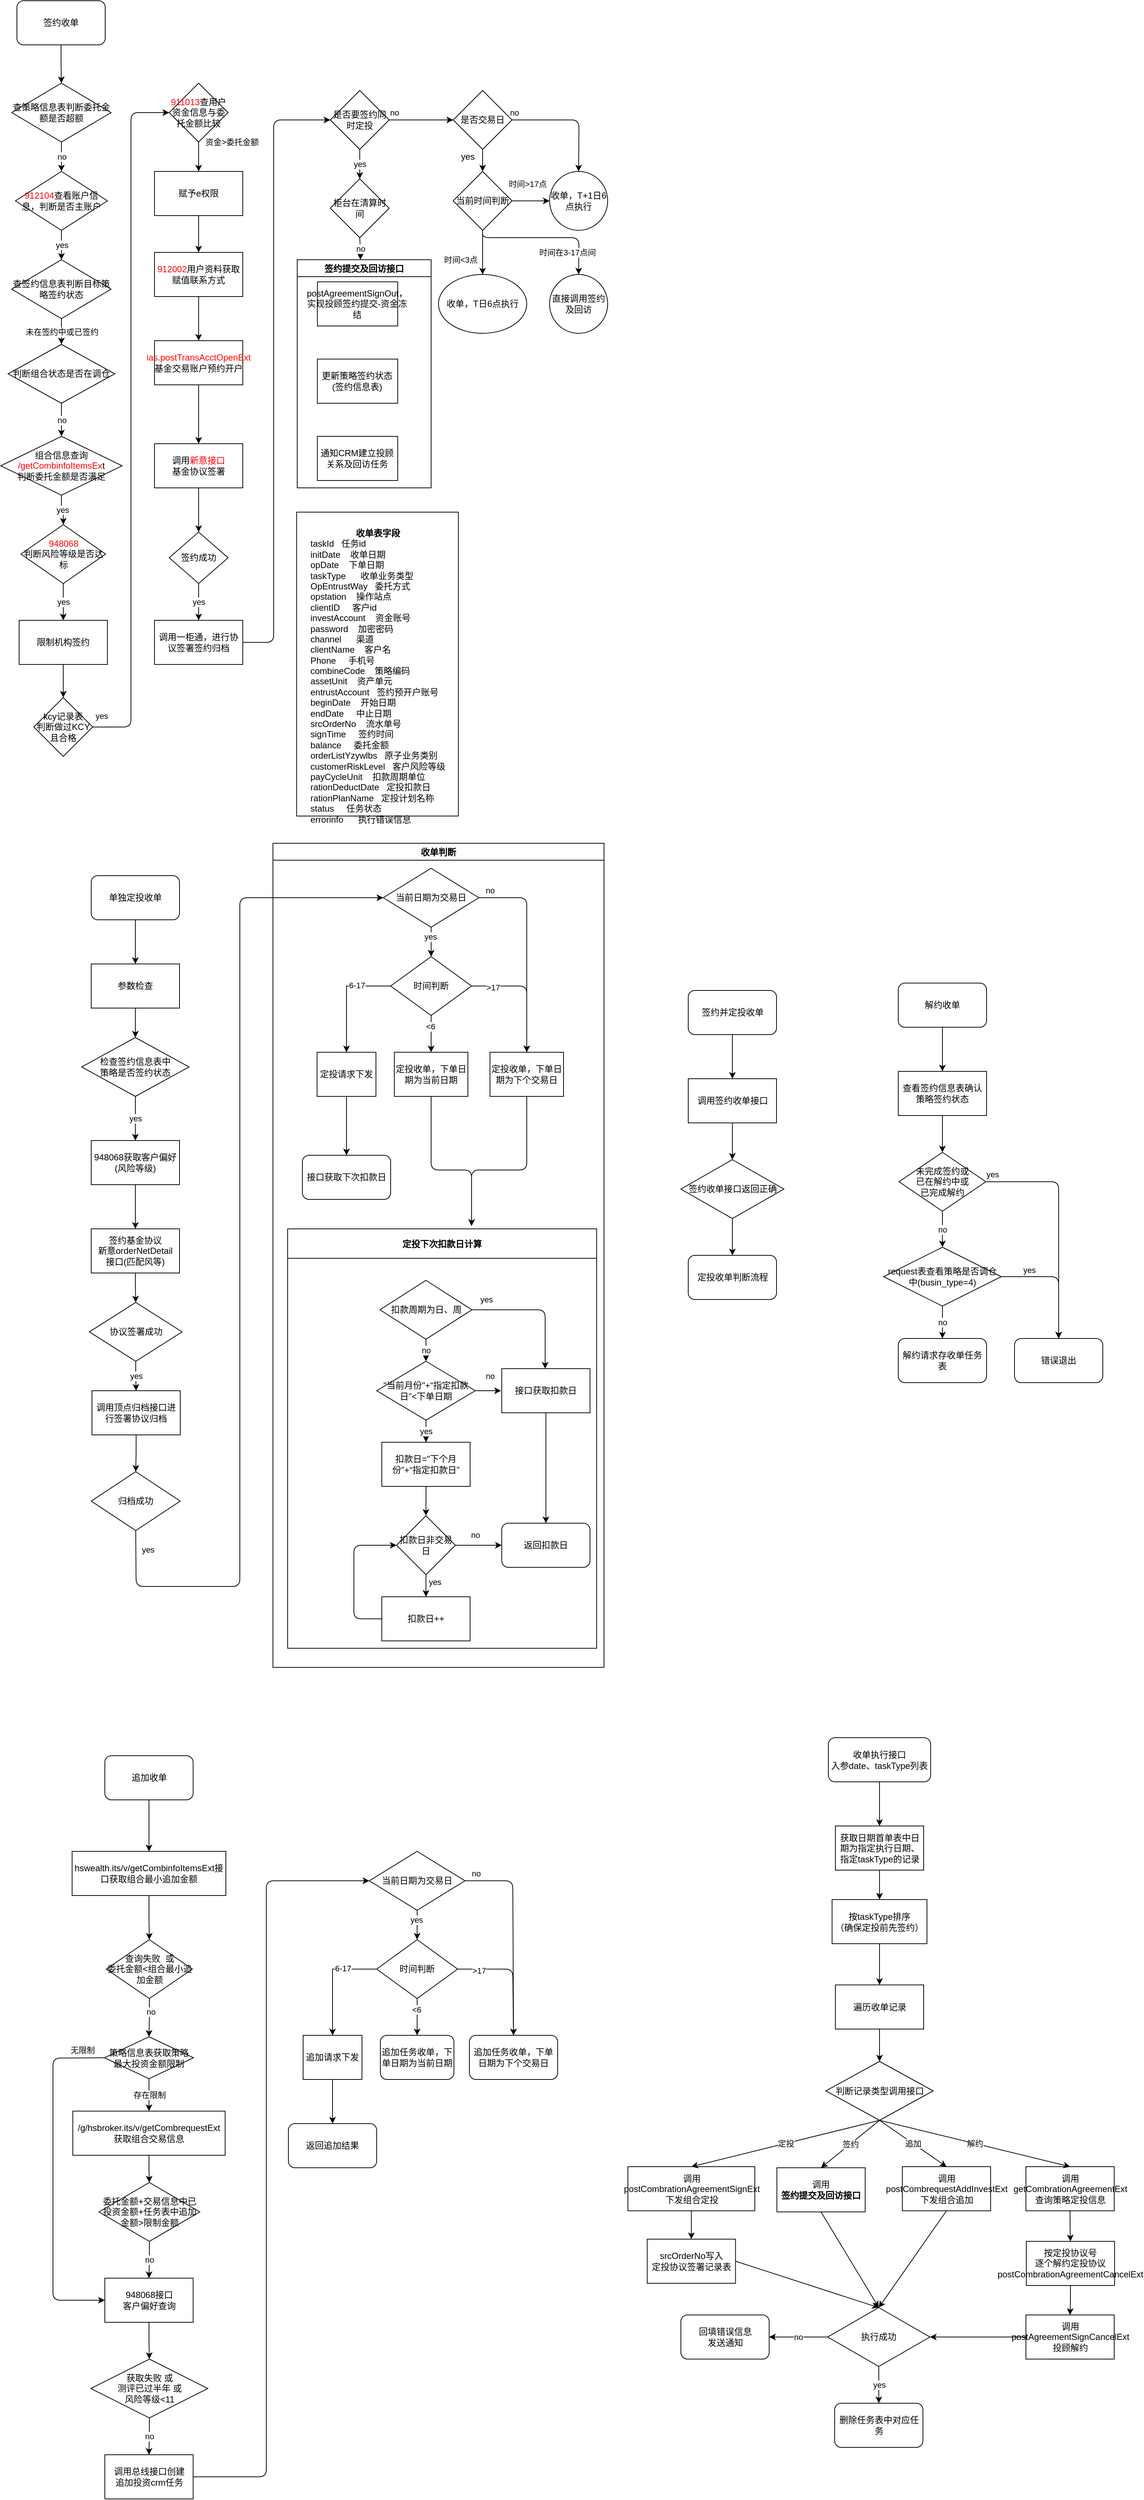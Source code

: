 <mxfile version="14.9.7" type="github">
  <diagram id="iZSxUYs6nvVQSuJic5YJ" name="Page-1">
    <mxGraphModel dx="920" dy="551" grid="1" gridSize="10" guides="1" tooltips="1" connect="1" arrows="1" fold="1" page="1" pageScale="1" pageWidth="827" pageHeight="1169" math="0" shadow="0">
      <root>
        <mxCell id="0" />
        <mxCell id="1" parent="0" />
        <mxCell id="_ocs1yagGlU4pexa7gBl-3" value="" style="edgeStyle=orthogonalEdgeStyle;rounded=0;orthogonalLoop=1;jettySize=auto;html=1;" edge="1" parent="1" source="_ocs1yagGlU4pexa7gBl-4" target="_ocs1yagGlU4pexa7gBl-6">
          <mxGeometry relative="1" as="geometry" />
        </mxCell>
        <mxCell id="_ocs1yagGlU4pexa7gBl-4" value="签约收单" style="rounded=1;whiteSpace=wrap;html=1;" vertex="1" parent="1">
          <mxGeometry x="22" y="45" width="120" height="60" as="geometry" />
        </mxCell>
        <mxCell id="_ocs1yagGlU4pexa7gBl-5" value="no" style="edgeStyle=orthogonalEdgeStyle;rounded=0;orthogonalLoop=1;jettySize=auto;html=1;" edge="1" parent="1" source="_ocs1yagGlU4pexa7gBl-6" target="_ocs1yagGlU4pexa7gBl-8">
          <mxGeometry relative="1" as="geometry" />
        </mxCell>
        <mxCell id="_ocs1yagGlU4pexa7gBl-6" value="查策略信息表判断委托金额是否超额" style="rhombus;whiteSpace=wrap;html=1;" vertex="1" parent="1">
          <mxGeometry x="15" y="157" width="135" height="80" as="geometry" />
        </mxCell>
        <mxCell id="_ocs1yagGlU4pexa7gBl-7" value="yes" style="edgeStyle=orthogonalEdgeStyle;rounded=0;orthogonalLoop=1;jettySize=auto;html=1;" edge="1" parent="1" source="_ocs1yagGlU4pexa7gBl-8" target="_ocs1yagGlU4pexa7gBl-10">
          <mxGeometry relative="1" as="geometry" />
        </mxCell>
        <mxCell id="_ocs1yagGlU4pexa7gBl-8" value="&lt;font color=&quot;#ff0000&quot;&gt;912104&lt;/font&gt;查看账户信息，判断是否主账户" style="rhombus;whiteSpace=wrap;html=1;" vertex="1" parent="1">
          <mxGeometry x="20" y="277" width="125" height="80" as="geometry" />
        </mxCell>
        <mxCell id="_ocs1yagGlU4pexa7gBl-9" value="未在签约中或已签约" style="edgeStyle=orthogonalEdgeStyle;rounded=0;orthogonalLoop=1;jettySize=auto;html=1;" edge="1" parent="1" source="_ocs1yagGlU4pexa7gBl-10" target="_ocs1yagGlU4pexa7gBl-12">
          <mxGeometry relative="1" as="geometry" />
        </mxCell>
        <mxCell id="_ocs1yagGlU4pexa7gBl-10" value="查签约信息表判断目标策略签约状态" style="rhombus;whiteSpace=wrap;html=1;" vertex="1" parent="1">
          <mxGeometry x="15" y="397" width="135" height="80" as="geometry" />
        </mxCell>
        <mxCell id="_ocs1yagGlU4pexa7gBl-11" value="no" style="edgeStyle=orthogonalEdgeStyle;rounded=0;orthogonalLoop=1;jettySize=auto;html=1;" edge="1" parent="1" source="_ocs1yagGlU4pexa7gBl-12" target="_ocs1yagGlU4pexa7gBl-14">
          <mxGeometry relative="1" as="geometry" />
        </mxCell>
        <mxCell id="_ocs1yagGlU4pexa7gBl-12" value="判断组合状态是否在调仓" style="rhombus;whiteSpace=wrap;html=1;" vertex="1" parent="1">
          <mxGeometry x="10" y="512" width="145" height="80" as="geometry" />
        </mxCell>
        <mxCell id="_ocs1yagGlU4pexa7gBl-13" value="yes" style="edgeStyle=orthogonalEdgeStyle;rounded=0;orthogonalLoop=1;jettySize=auto;html=1;" edge="1" parent="1" source="_ocs1yagGlU4pexa7gBl-14" target="_ocs1yagGlU4pexa7gBl-16">
          <mxGeometry relative="1" as="geometry" />
        </mxCell>
        <mxCell id="_ocs1yagGlU4pexa7gBl-14" value="&lt;div&gt;组合信息查询&lt;/div&gt;&lt;div&gt;&lt;font color=&quot;#ff0000&quot;&gt;/getCombinfoItemsEx&lt;/font&gt;t&lt;/div&gt;&lt;div&gt;判断委托金额是否满足&lt;/div&gt;" style="rhombus;whiteSpace=wrap;html=1;" vertex="1" parent="1">
          <mxGeometry y="637" width="165" height="80" as="geometry" />
        </mxCell>
        <mxCell id="_ocs1yagGlU4pexa7gBl-15" value="yes" style="edgeStyle=orthogonalEdgeStyle;rounded=0;orthogonalLoop=1;jettySize=auto;html=1;" edge="1" parent="1" source="_ocs1yagGlU4pexa7gBl-16" target="_ocs1yagGlU4pexa7gBl-18">
          <mxGeometry relative="1" as="geometry" />
        </mxCell>
        <mxCell id="_ocs1yagGlU4pexa7gBl-16" value="&lt;font color=&quot;#ff0000&quot;&gt;948068&lt;/font&gt;&lt;br&gt;判断风险等级是否达标" style="rhombus;whiteSpace=wrap;html=1;" vertex="1" parent="1">
          <mxGeometry x="27.5" y="757" width="115" height="80" as="geometry" />
        </mxCell>
        <mxCell id="_ocs1yagGlU4pexa7gBl-17" value="" style="edgeStyle=orthogonalEdgeStyle;rounded=0;orthogonalLoop=1;jettySize=auto;html=1;" edge="1" parent="1" source="_ocs1yagGlU4pexa7gBl-18" target="_ocs1yagGlU4pexa7gBl-19">
          <mxGeometry relative="1" as="geometry" />
        </mxCell>
        <mxCell id="_ocs1yagGlU4pexa7gBl-18" value="限制机构签约" style="rounded=0;whiteSpace=wrap;html=1;" vertex="1" parent="1">
          <mxGeometry x="25" y="887" width="120" height="60" as="geometry" />
        </mxCell>
        <mxCell id="_ocs1yagGlU4pexa7gBl-19" value="kcy记录表&lt;br&gt;判断做过KCY且合格" style="rhombus;whiteSpace=wrap;html=1;" vertex="1" parent="1">
          <mxGeometry x="45" y="992" width="80" height="80" as="geometry" />
        </mxCell>
        <mxCell id="_ocs1yagGlU4pexa7gBl-20" value="资金&amp;gt;委托金额" style="edgeStyle=orthogonalEdgeStyle;rounded=0;orthogonalLoop=1;jettySize=auto;html=1;" edge="1" parent="1" source="_ocs1yagGlU4pexa7gBl-21" target="_ocs1yagGlU4pexa7gBl-23">
          <mxGeometry x="-1" y="45" relative="1" as="geometry">
            <mxPoint as="offset" />
          </mxGeometry>
        </mxCell>
        <mxCell id="_ocs1yagGlU4pexa7gBl-21" value="&lt;font color=&quot;#ff0000&quot;&gt;911013&lt;/font&gt;查用户资金信息与委托金额比较" style="rhombus;whiteSpace=wrap;html=1;" vertex="1" parent="1">
          <mxGeometry x="229" y="157" width="80" height="80" as="geometry" />
        </mxCell>
        <mxCell id="_ocs1yagGlU4pexa7gBl-22" value="" style="edgeStyle=orthogonalEdgeStyle;rounded=0;orthogonalLoop=1;jettySize=auto;html=1;" edge="1" parent="1" source="_ocs1yagGlU4pexa7gBl-23" target="_ocs1yagGlU4pexa7gBl-25">
          <mxGeometry relative="1" as="geometry" />
        </mxCell>
        <mxCell id="_ocs1yagGlU4pexa7gBl-23" value="赋予e权限" style="rounded=0;whiteSpace=wrap;html=1;" vertex="1" parent="1">
          <mxGeometry x="209" y="277" width="120" height="60" as="geometry" />
        </mxCell>
        <mxCell id="_ocs1yagGlU4pexa7gBl-24" value="" style="edgeStyle=orthogonalEdgeStyle;rounded=0;orthogonalLoop=1;jettySize=auto;html=1;" edge="1" parent="1" source="_ocs1yagGlU4pexa7gBl-25" target="_ocs1yagGlU4pexa7gBl-27">
          <mxGeometry relative="1" as="geometry" />
        </mxCell>
        <mxCell id="_ocs1yagGlU4pexa7gBl-25" value="&lt;font color=&quot;#ff0000&quot;&gt;912002&lt;/font&gt;用户资料获取&lt;br&gt;赋值联系方式" style="rounded=0;whiteSpace=wrap;html=1;" vertex="1" parent="1">
          <mxGeometry x="209" y="387" width="120" height="60" as="geometry" />
        </mxCell>
        <mxCell id="_ocs1yagGlU4pexa7gBl-26" value="" style="edgeStyle=orthogonalEdgeStyle;rounded=0;orthogonalLoop=1;jettySize=auto;html=1;" edge="1" parent="1" source="_ocs1yagGlU4pexa7gBl-27" target="_ocs1yagGlU4pexa7gBl-29">
          <mxGeometry relative="1" as="geometry" />
        </mxCell>
        <mxCell id="_ocs1yagGlU4pexa7gBl-27" value="&lt;div&gt;&lt;font color=&quot;#ff0000&quot;&gt;ias.postTransAcctOpenExt&lt;/font&gt;&lt;/div&gt;&lt;div&gt;基金交易账户预约开户&lt;/div&gt;" style="rounded=0;whiteSpace=wrap;html=1;" vertex="1" parent="1">
          <mxGeometry x="209" y="507" width="120" height="60" as="geometry" />
        </mxCell>
        <mxCell id="_ocs1yagGlU4pexa7gBl-28" value="" style="edgeStyle=orthogonalEdgeStyle;rounded=0;orthogonalLoop=1;jettySize=auto;html=1;" edge="1" parent="1" source="_ocs1yagGlU4pexa7gBl-29" target="_ocs1yagGlU4pexa7gBl-31">
          <mxGeometry relative="1" as="geometry" />
        </mxCell>
        <mxCell id="_ocs1yagGlU4pexa7gBl-29" value="调用&lt;font color=&quot;#ff0000&quot;&gt;新意接口&lt;/font&gt;&lt;br&gt;基金协议签署" style="rounded=0;whiteSpace=wrap;html=1;" vertex="1" parent="1">
          <mxGeometry x="209" y="647" width="120" height="60" as="geometry" />
        </mxCell>
        <mxCell id="_ocs1yagGlU4pexa7gBl-30" value="yes" style="edgeStyle=orthogonalEdgeStyle;rounded=0;orthogonalLoop=1;jettySize=auto;html=1;" edge="1" parent="1" source="_ocs1yagGlU4pexa7gBl-31" target="_ocs1yagGlU4pexa7gBl-32">
          <mxGeometry relative="1" as="geometry" />
        </mxCell>
        <mxCell id="_ocs1yagGlU4pexa7gBl-31" value="签约成功" style="rhombus;whiteSpace=wrap;html=1;" vertex="1" parent="1">
          <mxGeometry x="229" y="767" width="80" height="70" as="geometry" />
        </mxCell>
        <mxCell id="_ocs1yagGlU4pexa7gBl-32" value="调用一柜通，进行协议签署签约归档" style="rounded=0;whiteSpace=wrap;html=1;" vertex="1" parent="1">
          <mxGeometry x="209" y="887" width="120" height="60" as="geometry" />
        </mxCell>
        <mxCell id="_ocs1yagGlU4pexa7gBl-33" value="yes" style="edgeStyle=orthogonalEdgeStyle;rounded=0;orthogonalLoop=1;jettySize=auto;html=1;" edge="1" parent="1" source="_ocs1yagGlU4pexa7gBl-34" target="_ocs1yagGlU4pexa7gBl-35">
          <mxGeometry relative="1" as="geometry" />
        </mxCell>
        <mxCell id="_ocs1yagGlU4pexa7gBl-34" value="是否要签约同时定投" style="rhombus;whiteSpace=wrap;html=1;" vertex="1" parent="1">
          <mxGeometry x="448" y="167" width="80" height="80" as="geometry" />
        </mxCell>
        <mxCell id="_ocs1yagGlU4pexa7gBl-35" value="柜台在清算时间" style="rhombus;whiteSpace=wrap;html=1;" vertex="1" parent="1">
          <mxGeometry x="448" y="287" width="80" height="80" as="geometry" />
        </mxCell>
        <mxCell id="_ocs1yagGlU4pexa7gBl-36" value="" style="edgeStyle=orthogonalEdgeStyle;rounded=0;orthogonalLoop=1;jettySize=auto;html=1;" edge="1" parent="1" source="_ocs1yagGlU4pexa7gBl-37" target="_ocs1yagGlU4pexa7gBl-43">
          <mxGeometry relative="1" as="geometry" />
        </mxCell>
        <mxCell id="_ocs1yagGlU4pexa7gBl-37" value="是否交易日" style="rhombus;whiteSpace=wrap;html=1;" vertex="1" parent="1">
          <mxGeometry x="615" y="167" width="80" height="80" as="geometry" />
        </mxCell>
        <mxCell id="_ocs1yagGlU4pexa7gBl-38" value="" style="group" vertex="1" connectable="0" parent="1">
          <mxGeometry x="394" y="397" width="182" height="310" as="geometry" />
        </mxCell>
        <mxCell id="_ocs1yagGlU4pexa7gBl-39" value="postAgreementSignOut，实现投顾签约提交-资金冻结" style="rounded=0;whiteSpace=wrap;html=1;" vertex="1" parent="_ocs1yagGlU4pexa7gBl-38">
          <mxGeometry x="36.4" y="30" width="109.2" height="60" as="geometry" />
        </mxCell>
        <mxCell id="_ocs1yagGlU4pexa7gBl-40" value="更新策略签约状态&lt;br&gt;(签约信息表)" style="rounded=0;whiteSpace=wrap;html=1;" vertex="1" parent="_ocs1yagGlU4pexa7gBl-38">
          <mxGeometry x="36.4" y="135" width="109.2" height="60" as="geometry" />
        </mxCell>
        <mxCell id="_ocs1yagGlU4pexa7gBl-41" value="通知CRM建立投顾关系及回访任务" style="rounded=0;whiteSpace=wrap;html=1;" vertex="1" parent="_ocs1yagGlU4pexa7gBl-38">
          <mxGeometry x="36.4" y="240" width="109.2" height="60" as="geometry" />
        </mxCell>
        <mxCell id="_ocs1yagGlU4pexa7gBl-42" value="签约提交及回访接口" style="swimlane;" vertex="1" parent="_ocs1yagGlU4pexa7gBl-38">
          <mxGeometry x="9" width="182" height="310" as="geometry" />
        </mxCell>
        <mxCell id="_ocs1yagGlU4pexa7gBl-43" value="当前时间判断" style="rhombus;whiteSpace=wrap;html=1;" vertex="1" parent="1">
          <mxGeometry x="615" y="277" width="80" height="80" as="geometry" />
        </mxCell>
        <mxCell id="_ocs1yagGlU4pexa7gBl-44" value="收单，T日6点执行" style="ellipse;whiteSpace=wrap;html=1;" vertex="1" parent="1">
          <mxGeometry x="595" y="417" width="120" height="80" as="geometry" />
        </mxCell>
        <mxCell id="_ocs1yagGlU4pexa7gBl-45" value="收单，T+1日6点执行" style="ellipse;whiteSpace=wrap;html=1;" vertex="1" parent="1">
          <mxGeometry x="746" y="277" width="79" height="80" as="geometry" />
        </mxCell>
        <mxCell id="_ocs1yagGlU4pexa7gBl-46" value="直接调用签约及回访" style="ellipse;whiteSpace=wrap;html=1;" vertex="1" parent="1">
          <mxGeometry x="746" y="417" width="79" height="80" as="geometry" />
        </mxCell>
        <mxCell id="_ocs1yagGlU4pexa7gBl-47" value="" style="endArrow=classic;html=1;exitX=1;exitY=0.5;exitDx=0;exitDy=0;entryX=0;entryY=0.5;entryDx=0;entryDy=0;" edge="1" parent="1" source="_ocs1yagGlU4pexa7gBl-43" target="_ocs1yagGlU4pexa7gBl-45">
          <mxGeometry width="50" height="50" relative="1" as="geometry">
            <mxPoint x="695" y="397" as="sourcePoint" />
            <mxPoint x="745" y="347" as="targetPoint" />
          </mxGeometry>
        </mxCell>
        <mxCell id="_ocs1yagGlU4pexa7gBl-48" value="时间&amp;gt;17点" style="edgeLabel;html=1;align=center;verticalAlign=middle;resizable=0;points=[];" vertex="1" connectable="0" parent="_ocs1yagGlU4pexa7gBl-47">
          <mxGeometry x="-0.4" relative="1" as="geometry">
            <mxPoint x="5" y="-23" as="offset" />
          </mxGeometry>
        </mxCell>
        <mxCell id="_ocs1yagGlU4pexa7gBl-49" value="" style="endArrow=classic;html=1;exitX=0.5;exitY=1;exitDx=0;exitDy=0;entryX=0.5;entryY=0;entryDx=0;entryDy=0;" edge="1" parent="1" source="_ocs1yagGlU4pexa7gBl-43" target="_ocs1yagGlU4pexa7gBl-44">
          <mxGeometry width="50" height="50" relative="1" as="geometry">
            <mxPoint x="695" y="417" as="sourcePoint" />
            <mxPoint x="745" y="367" as="targetPoint" />
          </mxGeometry>
        </mxCell>
        <mxCell id="_ocs1yagGlU4pexa7gBl-50" value="时间&amp;lt;3点" style="edgeLabel;html=1;align=center;verticalAlign=middle;resizable=0;points=[];" vertex="1" connectable="0" parent="_ocs1yagGlU4pexa7gBl-49">
          <mxGeometry x="0.433" y="-1" relative="1" as="geometry">
            <mxPoint x="-29" y="-3" as="offset" />
          </mxGeometry>
        </mxCell>
        <mxCell id="_ocs1yagGlU4pexa7gBl-51" value="" style="endArrow=classic;html=1;entryX=0.5;entryY=0;entryDx=0;entryDy=0;" edge="1" parent="1" target="_ocs1yagGlU4pexa7gBl-46">
          <mxGeometry width="50" height="50" relative="1" as="geometry">
            <mxPoint x="655" y="357" as="sourcePoint" />
            <mxPoint x="745" y="387" as="targetPoint" />
            <Array as="points">
              <mxPoint x="655" y="367" />
              <mxPoint x="786" y="367" />
            </Array>
          </mxGeometry>
        </mxCell>
        <mxCell id="_ocs1yagGlU4pexa7gBl-52" value="时间在3-17点间" style="edgeLabel;html=1;align=center;verticalAlign=middle;resizable=0;points=[];" vertex="1" connectable="0" parent="_ocs1yagGlU4pexa7gBl-51">
          <mxGeometry x="0.054" y="-3" relative="1" as="geometry">
            <mxPoint x="24" y="17" as="offset" />
          </mxGeometry>
        </mxCell>
        <mxCell id="_ocs1yagGlU4pexa7gBl-53" value="" style="endArrow=classic;html=1;exitX=1;exitY=0.5;exitDx=0;exitDy=0;entryX=0.5;entryY=0;entryDx=0;entryDy=0;" edge="1" parent="1" source="_ocs1yagGlU4pexa7gBl-37" target="_ocs1yagGlU4pexa7gBl-45">
          <mxGeometry width="50" height="50" relative="1" as="geometry">
            <mxPoint x="735" y="277" as="sourcePoint" />
            <mxPoint x="785" y="227" as="targetPoint" />
            <Array as="points">
              <mxPoint x="786" y="207" />
            </Array>
          </mxGeometry>
        </mxCell>
        <mxCell id="_ocs1yagGlU4pexa7gBl-54" value="no" style="edgeLabel;html=1;align=center;verticalAlign=middle;resizable=0;points=[];" vertex="1" connectable="0" parent="_ocs1yagGlU4pexa7gBl-53">
          <mxGeometry x="-0.241" relative="1" as="geometry">
            <mxPoint x="-58" y="-10" as="offset" />
          </mxGeometry>
        </mxCell>
        <mxCell id="_ocs1yagGlU4pexa7gBl-55" value="yes" style="text;html=1;strokeColor=none;fillColor=none;align=center;verticalAlign=middle;whiteSpace=wrap;rounded=0;" vertex="1" parent="1">
          <mxGeometry x="615" y="247" width="40" height="20" as="geometry" />
        </mxCell>
        <mxCell id="_ocs1yagGlU4pexa7gBl-56" value="no" style="endArrow=classic;html=1;exitX=0.5;exitY=1;exitDx=0;exitDy=0;entryX=0.472;entryY=0;entryDx=0;entryDy=0;entryPerimeter=0;" edge="1" parent="1" source="_ocs1yagGlU4pexa7gBl-35" target="_ocs1yagGlU4pexa7gBl-42">
          <mxGeometry width="50" height="50" relative="1" as="geometry">
            <mxPoint x="548" y="397" as="sourcePoint" />
            <mxPoint x="598" y="347" as="targetPoint" />
            <Array as="points">
              <mxPoint x="489" y="387" />
            </Array>
          </mxGeometry>
        </mxCell>
        <mxCell id="_ocs1yagGlU4pexa7gBl-57" value="no" style="endArrow=classic;html=1;exitX=1;exitY=0.5;exitDx=0;exitDy=0;entryX=0;entryY=0.5;entryDx=0;entryDy=0;" edge="1" parent="1" source="_ocs1yagGlU4pexa7gBl-34" target="_ocs1yagGlU4pexa7gBl-37">
          <mxGeometry x="-0.846" y="10" width="50" height="50" relative="1" as="geometry">
            <mxPoint x="578" y="257" as="sourcePoint" />
            <mxPoint x="628" y="207" as="targetPoint" />
            <mxPoint as="offset" />
          </mxGeometry>
        </mxCell>
        <mxCell id="_ocs1yagGlU4pexa7gBl-58" value="" style="endArrow=classic;html=1;exitX=1;exitY=0.5;exitDx=0;exitDy=0;entryX=0;entryY=0.5;entryDx=0;entryDy=0;" edge="1" parent="1" target="_ocs1yagGlU4pexa7gBl-34">
          <mxGeometry width="50" height="50" relative="1" as="geometry">
            <mxPoint x="329" y="917" as="sourcePoint" />
            <mxPoint x="420" y="207" as="targetPoint" />
            <Array as="points">
              <mxPoint x="371" y="917" />
              <mxPoint x="371" y="207" />
            </Array>
          </mxGeometry>
        </mxCell>
        <mxCell id="_ocs1yagGlU4pexa7gBl-59" value="" style="endArrow=classic;html=1;exitX=1;exitY=0.5;exitDx=0;exitDy=0;entryX=0;entryY=0.5;entryDx=0;entryDy=0;" edge="1" parent="1" source="_ocs1yagGlU4pexa7gBl-19" target="_ocs1yagGlU4pexa7gBl-21">
          <mxGeometry width="50" height="50" relative="1" as="geometry">
            <mxPoint x="180" y="1037" as="sourcePoint" />
            <mxPoint x="230" y="987" as="targetPoint" />
            <Array as="points">
              <mxPoint x="177" y="1032" />
              <mxPoint x="177" y="197" />
            </Array>
          </mxGeometry>
        </mxCell>
        <mxCell id="_ocs1yagGlU4pexa7gBl-60" value="yes" style="edgeLabel;html=1;align=center;verticalAlign=middle;resizable=0;points=[];" vertex="1" connectable="0" parent="_ocs1yagGlU4pexa7gBl-59">
          <mxGeometry x="-0.904" relative="1" as="geometry">
            <mxPoint x="-33" y="-15" as="offset" />
          </mxGeometry>
        </mxCell>
        <mxCell id="_ocs1yagGlU4pexa7gBl-61" value="" style="edgeStyle=orthogonalEdgeStyle;rounded=0;orthogonalLoop=1;jettySize=auto;html=1;" edge="1" parent="1" source="_ocs1yagGlU4pexa7gBl-62" target="_ocs1yagGlU4pexa7gBl-64">
          <mxGeometry relative="1" as="geometry" />
        </mxCell>
        <mxCell id="_ocs1yagGlU4pexa7gBl-62" value="单独定投收单" style="rounded=1;whiteSpace=wrap;html=1;" vertex="1" parent="1">
          <mxGeometry x="123" y="1234" width="120" height="60" as="geometry" />
        </mxCell>
        <mxCell id="_ocs1yagGlU4pexa7gBl-63" value="" style="edgeStyle=orthogonalEdgeStyle;rounded=0;orthogonalLoop=1;jettySize=auto;html=1;" edge="1" parent="1" source="_ocs1yagGlU4pexa7gBl-64" target="_ocs1yagGlU4pexa7gBl-83">
          <mxGeometry relative="1" as="geometry" />
        </mxCell>
        <mxCell id="_ocs1yagGlU4pexa7gBl-64" value="参数检查" style="rounded=0;whiteSpace=wrap;html=1;" vertex="1" parent="1">
          <mxGeometry x="123" y="1354" width="120" height="60" as="geometry" />
        </mxCell>
        <mxCell id="_ocs1yagGlU4pexa7gBl-65" value="" style="edgeStyle=orthogonalEdgeStyle;rounded=0;orthogonalLoop=1;jettySize=auto;html=1;" edge="1" parent="1" source="_ocs1yagGlU4pexa7gBl-66" target="_ocs1yagGlU4pexa7gBl-68">
          <mxGeometry relative="1" as="geometry" />
        </mxCell>
        <mxCell id="_ocs1yagGlU4pexa7gBl-66" value="948068获取客户偏好&lt;br&gt;(风险等级)" style="rounded=0;whiteSpace=wrap;html=1;" vertex="1" parent="1">
          <mxGeometry x="123" y="1594" width="120" height="60" as="geometry" />
        </mxCell>
        <mxCell id="_ocs1yagGlU4pexa7gBl-67" value="" style="edgeStyle=orthogonalEdgeStyle;rounded=0;orthogonalLoop=1;jettySize=auto;html=1;" edge="1" parent="1" source="_ocs1yagGlU4pexa7gBl-68" target="_ocs1yagGlU4pexa7gBl-70">
          <mxGeometry relative="1" as="geometry" />
        </mxCell>
        <mxCell id="_ocs1yagGlU4pexa7gBl-68" value="签约基金协议&lt;br&gt;新意orderNetDetail&lt;br&gt;接口(匹配风等)" style="rounded=0;whiteSpace=wrap;html=1;" vertex="1" parent="1">
          <mxGeometry x="123" y="1714" width="120" height="60" as="geometry" />
        </mxCell>
        <mxCell id="_ocs1yagGlU4pexa7gBl-69" value="yes" style="edgeStyle=orthogonalEdgeStyle;rounded=0;orthogonalLoop=1;jettySize=auto;html=1;" edge="1" parent="1" source="_ocs1yagGlU4pexa7gBl-70" target="_ocs1yagGlU4pexa7gBl-72">
          <mxGeometry relative="1" as="geometry" />
        </mxCell>
        <mxCell id="_ocs1yagGlU4pexa7gBl-70" value="协议签署成功" style="rhombus;whiteSpace=wrap;html=1;" vertex="1" parent="1">
          <mxGeometry x="120.5" y="1814" width="126" height="80" as="geometry" />
        </mxCell>
        <mxCell id="_ocs1yagGlU4pexa7gBl-71" value="" style="edgeStyle=orthogonalEdgeStyle;rounded=0;orthogonalLoop=1;jettySize=auto;html=1;" edge="1" parent="1" source="_ocs1yagGlU4pexa7gBl-72" target="_ocs1yagGlU4pexa7gBl-73">
          <mxGeometry relative="1" as="geometry" />
        </mxCell>
        <mxCell id="_ocs1yagGlU4pexa7gBl-72" value="调用顶点归档接口进行签署协议归档" style="rounded=0;whiteSpace=wrap;html=1;" vertex="1" parent="1">
          <mxGeometry x="124" y="1934" width="120" height="60" as="geometry" />
        </mxCell>
        <mxCell id="_ocs1yagGlU4pexa7gBl-73" value="归档成功" style="rhombus;whiteSpace=wrap;html=1;" vertex="1" parent="1">
          <mxGeometry x="123" y="2044" width="121" height="80" as="geometry" />
        </mxCell>
        <mxCell id="_ocs1yagGlU4pexa7gBl-74" value="" style="edgeStyle=orthogonalEdgeStyle;rounded=0;orthogonalLoop=1;jettySize=auto;html=1;" edge="1" parent="1" source="_ocs1yagGlU4pexa7gBl-76" target="_ocs1yagGlU4pexa7gBl-81">
          <mxGeometry relative="1" as="geometry" />
        </mxCell>
        <mxCell id="_ocs1yagGlU4pexa7gBl-75" value="yes" style="edgeLabel;html=1;align=center;verticalAlign=middle;resizable=0;points=[];" vertex="1" connectable="0" parent="_ocs1yagGlU4pexa7gBl-74">
          <mxGeometry x="-0.372" y="-1" relative="1" as="geometry">
            <mxPoint as="offset" />
          </mxGeometry>
        </mxCell>
        <mxCell id="_ocs1yagGlU4pexa7gBl-76" value="当前日期为交易日" style="rhombus;whiteSpace=wrap;html=1;" vertex="1" parent="1">
          <mxGeometry x="520" y="1224" width="130" height="80" as="geometry" />
        </mxCell>
        <mxCell id="_ocs1yagGlU4pexa7gBl-77" value="" style="edgeStyle=orthogonalEdgeStyle;rounded=0;orthogonalLoop=1;jettySize=auto;html=1;" edge="1" parent="1" source="_ocs1yagGlU4pexa7gBl-81" target="_ocs1yagGlU4pexa7gBl-86">
          <mxGeometry relative="1" as="geometry" />
        </mxCell>
        <mxCell id="_ocs1yagGlU4pexa7gBl-78" value="6-17" style="edgeLabel;html=1;align=center;verticalAlign=middle;resizable=0;points=[];" vertex="1" connectable="0" parent="_ocs1yagGlU4pexa7gBl-77">
          <mxGeometry x="-0.378" y="-1" relative="1" as="geometry">
            <mxPoint as="offset" />
          </mxGeometry>
        </mxCell>
        <mxCell id="_ocs1yagGlU4pexa7gBl-79" value="" style="edgeStyle=orthogonalEdgeStyle;rounded=0;orthogonalLoop=1;jettySize=auto;html=1;" edge="1" parent="1" source="_ocs1yagGlU4pexa7gBl-81" target="_ocs1yagGlU4pexa7gBl-84">
          <mxGeometry relative="1" as="geometry" />
        </mxCell>
        <mxCell id="_ocs1yagGlU4pexa7gBl-80" value="&amp;lt;6" style="edgeLabel;html=1;align=center;verticalAlign=middle;resizable=0;points=[];" vertex="1" connectable="0" parent="_ocs1yagGlU4pexa7gBl-79">
          <mxGeometry x="-0.414" y="-1" relative="1" as="geometry">
            <mxPoint as="offset" />
          </mxGeometry>
        </mxCell>
        <mxCell id="_ocs1yagGlU4pexa7gBl-81" value="时间判断" style="rhombus;whiteSpace=wrap;html=1;align=center;verticalAlign=middle;" vertex="1" parent="1">
          <mxGeometry x="530" y="1344" width="110" height="80" as="geometry" />
        </mxCell>
        <mxCell id="_ocs1yagGlU4pexa7gBl-82" value="yes" style="edgeStyle=orthogonalEdgeStyle;rounded=0;orthogonalLoop=1;jettySize=auto;html=1;" edge="1" parent="1" source="_ocs1yagGlU4pexa7gBl-83" target="_ocs1yagGlU4pexa7gBl-66">
          <mxGeometry relative="1" as="geometry" />
        </mxCell>
        <mxCell id="_ocs1yagGlU4pexa7gBl-83" value="&lt;span&gt;检查签约信息表中&lt;br&gt;策略是否签约状态&lt;br&gt;&lt;/span&gt;" style="rhombus;whiteSpace=wrap;html=1;align=center;verticalAlign=middle;" vertex="1" parent="1">
          <mxGeometry x="110" y="1454" width="146" height="80" as="geometry" />
        </mxCell>
        <mxCell id="_ocs1yagGlU4pexa7gBl-84" value="定投收单，下单日期为当前日期" style="rounded=0;whiteSpace=wrap;html=1;align=center;verticalAlign=middle;" vertex="1" parent="1">
          <mxGeometry x="535" y="1474" width="100" height="60" as="geometry" />
        </mxCell>
        <mxCell id="_ocs1yagGlU4pexa7gBl-85" value="" style="edgeStyle=orthogonalEdgeStyle;rounded=0;orthogonalLoop=1;jettySize=auto;html=1;" edge="1" parent="1" source="_ocs1yagGlU4pexa7gBl-86" target="_ocs1yagGlU4pexa7gBl-108">
          <mxGeometry relative="1" as="geometry" />
        </mxCell>
        <mxCell id="_ocs1yagGlU4pexa7gBl-86" value="定投请求下发" style="rounded=0;whiteSpace=wrap;html=1;align=center;verticalAlign=middle;" vertex="1" parent="1">
          <mxGeometry x="430" y="1474" width="80" height="60" as="geometry" />
        </mxCell>
        <mxCell id="_ocs1yagGlU4pexa7gBl-87" value="定投下次扣款日计算" style="swimlane;align=center;verticalAlign=middle;startSize=40;" vertex="1" parent="1">
          <mxGeometry x="390" y="1714" width="420" height="570" as="geometry" />
        </mxCell>
        <mxCell id="_ocs1yagGlU4pexa7gBl-88" value="no" style="edgeStyle=orthogonalEdgeStyle;rounded=0;orthogonalLoop=1;jettySize=auto;html=1;entryX=0.5;entryY=0;entryDx=0;entryDy=0;" edge="1" parent="_ocs1yagGlU4pexa7gBl-87" source="_ocs1yagGlU4pexa7gBl-89" target="_ocs1yagGlU4pexa7gBl-92">
          <mxGeometry relative="1" as="geometry">
            <mxPoint x="188" y="188" as="targetPoint" />
          </mxGeometry>
        </mxCell>
        <mxCell id="_ocs1yagGlU4pexa7gBl-89" value="&lt;span&gt;扣款周期为日、周&lt;/span&gt;" style="rhombus;whiteSpace=wrap;html=1;align=center;verticalAlign=middle;" vertex="1" parent="_ocs1yagGlU4pexa7gBl-87">
          <mxGeometry x="125.5" y="70" width="125" height="80" as="geometry" />
        </mxCell>
        <mxCell id="_ocs1yagGlU4pexa7gBl-90" value="yes" style="edgeStyle=orthogonalEdgeStyle;rounded=0;orthogonalLoop=1;jettySize=auto;html=1;entryX=0.5;entryY=0;entryDx=0;entryDy=0;" edge="1" parent="_ocs1yagGlU4pexa7gBl-87" source="_ocs1yagGlU4pexa7gBl-92" target="_ocs1yagGlU4pexa7gBl-94">
          <mxGeometry relative="1" as="geometry" />
        </mxCell>
        <mxCell id="_ocs1yagGlU4pexa7gBl-91" value="no" style="edgeStyle=orthogonalEdgeStyle;rounded=0;orthogonalLoop=1;jettySize=auto;html=1;" edge="1" parent="_ocs1yagGlU4pexa7gBl-87" source="_ocs1yagGlU4pexa7gBl-92">
          <mxGeometry x="0.112" y="20" relative="1" as="geometry">
            <mxPoint x="290" y="220" as="targetPoint" />
            <mxPoint as="offset" />
          </mxGeometry>
        </mxCell>
        <mxCell id="_ocs1yagGlU4pexa7gBl-92" value="&lt;span&gt;&quot;当前月份&quot;+“指定扣款日”&amp;lt;下单日期&lt;/span&gt;" style="rhombus;whiteSpace=wrap;html=1;align=center;verticalAlign=middle;" vertex="1" parent="_ocs1yagGlU4pexa7gBl-87">
          <mxGeometry x="121" y="180" width="134" height="80" as="geometry" />
        </mxCell>
        <mxCell id="_ocs1yagGlU4pexa7gBl-93" value="" style="edgeStyle=orthogonalEdgeStyle;rounded=0;orthogonalLoop=1;jettySize=auto;html=1;" edge="1" parent="_ocs1yagGlU4pexa7gBl-87" source="_ocs1yagGlU4pexa7gBl-94" target="_ocs1yagGlU4pexa7gBl-96">
          <mxGeometry relative="1" as="geometry" />
        </mxCell>
        <mxCell id="_ocs1yagGlU4pexa7gBl-94" value="扣款日=&quot;下个月份&quot;+“指定扣款日”" style="rounded=0;whiteSpace=wrap;html=1;align=center;verticalAlign=middle;" vertex="1" parent="_ocs1yagGlU4pexa7gBl-87">
          <mxGeometry x="128" y="290" width="120" height="60" as="geometry" />
        </mxCell>
        <mxCell id="_ocs1yagGlU4pexa7gBl-95" value="yes" style="edgeStyle=orthogonalEdgeStyle;rounded=0;orthogonalLoop=1;jettySize=auto;html=1;" edge="1" parent="_ocs1yagGlU4pexa7gBl-87" source="_ocs1yagGlU4pexa7gBl-96" target="_ocs1yagGlU4pexa7gBl-97">
          <mxGeometry x="0.202" y="12" relative="1" as="geometry">
            <mxPoint as="offset" />
          </mxGeometry>
        </mxCell>
        <mxCell id="_ocs1yagGlU4pexa7gBl-96" value="&lt;span&gt;扣款日非交易日&lt;/span&gt;" style="rhombus;whiteSpace=wrap;html=1;align=center;verticalAlign=middle;" vertex="1" parent="_ocs1yagGlU4pexa7gBl-87">
          <mxGeometry x="148" y="390" width="80" height="80" as="geometry" />
        </mxCell>
        <mxCell id="_ocs1yagGlU4pexa7gBl-97" value="扣款日++" style="rounded=0;whiteSpace=wrap;html=1;align=center;verticalAlign=middle;" vertex="1" parent="_ocs1yagGlU4pexa7gBl-87">
          <mxGeometry x="128" y="500" width="120" height="60" as="geometry" />
        </mxCell>
        <mxCell id="_ocs1yagGlU4pexa7gBl-98" value="" style="endArrow=classic;html=1;exitX=0;exitY=0.5;exitDx=0;exitDy=0;entryX=0;entryY=0.5;entryDx=0;entryDy=0;" edge="1" parent="_ocs1yagGlU4pexa7gBl-87" source="_ocs1yagGlU4pexa7gBl-97" target="_ocs1yagGlU4pexa7gBl-96">
          <mxGeometry width="50" height="50" relative="1" as="geometry">
            <mxPoint x="50" y="576" as="sourcePoint" />
            <mxPoint x="100" y="526" as="targetPoint" />
            <Array as="points">
              <mxPoint x="90" y="530" />
              <mxPoint x="90" y="430" />
            </Array>
          </mxGeometry>
        </mxCell>
        <mxCell id="_ocs1yagGlU4pexa7gBl-99" value="yes" style="endArrow=classic;html=1;exitX=1;exitY=0.5;exitDx=0;exitDy=0;entryX=0.5;entryY=0;entryDx=0;entryDy=0;" edge="1" parent="_ocs1yagGlU4pexa7gBl-87" source="_ocs1yagGlU4pexa7gBl-89">
          <mxGeometry x="-0.783" y="14" width="50" height="50" relative="1" as="geometry">
            <mxPoint x="340" y="140" as="sourcePoint" />
            <mxPoint x="350" y="190" as="targetPoint" />
            <Array as="points">
              <mxPoint x="350" y="110" />
            </Array>
            <mxPoint as="offset" />
          </mxGeometry>
        </mxCell>
        <mxCell id="_ocs1yagGlU4pexa7gBl-100" value="返回扣款日" style="rounded=1;whiteSpace=wrap;html=1;align=center;verticalAlign=middle;" vertex="1" parent="_ocs1yagGlU4pexa7gBl-87">
          <mxGeometry x="291" y="400" width="120" height="60" as="geometry" />
        </mxCell>
        <mxCell id="_ocs1yagGlU4pexa7gBl-101" value="&lt;span&gt;接口获取扣款日&lt;/span&gt;" style="rounded=0;whiteSpace=wrap;html=1;align=center;verticalAlign=middle;" vertex="1" parent="_ocs1yagGlU4pexa7gBl-87">
          <mxGeometry x="291" y="190" width="120" height="60" as="geometry" />
        </mxCell>
        <mxCell id="_ocs1yagGlU4pexa7gBl-102" value="" style="endArrow=classic;html=1;exitX=0.5;exitY=1;exitDx=0;exitDy=0;entryX=0.5;entryY=0;entryDx=0;entryDy=0;" edge="1" parent="_ocs1yagGlU4pexa7gBl-87" source="_ocs1yagGlU4pexa7gBl-101" target="_ocs1yagGlU4pexa7gBl-100">
          <mxGeometry width="50" height="50" relative="1" as="geometry">
            <mxPoint x="375" y="376" as="sourcePoint" />
            <mxPoint x="425" y="326" as="targetPoint" />
          </mxGeometry>
        </mxCell>
        <mxCell id="_ocs1yagGlU4pexa7gBl-103" value="no" style="endArrow=classic;html=1;exitX=1;exitY=0.5;exitDx=0;exitDy=0;entryX=0;entryY=0.5;entryDx=0;entryDy=0;" edge="1" parent="_ocs1yagGlU4pexa7gBl-87" source="_ocs1yagGlU4pexa7gBl-96" target="_ocs1yagGlU4pexa7gBl-100">
          <mxGeometry x="-0.143" y="14" width="50" height="50" relative="1" as="geometry">
            <mxPoint x="305" y="536" as="sourcePoint" />
            <mxPoint x="355" y="486" as="targetPoint" />
            <mxPoint as="offset" />
          </mxGeometry>
        </mxCell>
        <mxCell id="_ocs1yagGlU4pexa7gBl-104" value="定投收单，下单日期为下个交易日" style="rounded=0;whiteSpace=wrap;html=1;align=center;verticalAlign=middle;" vertex="1" parent="1">
          <mxGeometry x="665" y="1474" width="100" height="60" as="geometry" />
        </mxCell>
        <mxCell id="_ocs1yagGlU4pexa7gBl-105" value="no" style="endArrow=classic;html=1;exitX=1;exitY=0.5;exitDx=0;exitDy=0;entryX=0.5;entryY=0;entryDx=0;entryDy=0;" edge="1" parent="1" source="_ocs1yagGlU4pexa7gBl-76" target="_ocs1yagGlU4pexa7gBl-104">
          <mxGeometry x="-0.891" y="10" width="50" height="50" relative="1" as="geometry">
            <mxPoint x="705" y="1334" as="sourcePoint" />
            <mxPoint x="755" y="1284" as="targetPoint" />
            <Array as="points">
              <mxPoint x="715" y="1264" />
            </Array>
            <mxPoint as="offset" />
          </mxGeometry>
        </mxCell>
        <mxCell id="_ocs1yagGlU4pexa7gBl-106" value="" style="endArrow=classic;html=1;exitX=1;exitY=0.5;exitDx=0;exitDy=0;entryX=0.5;entryY=0;entryDx=0;entryDy=0;" edge="1" parent="1" source="_ocs1yagGlU4pexa7gBl-81" target="_ocs1yagGlU4pexa7gBl-104">
          <mxGeometry width="50" height="50" relative="1" as="geometry">
            <mxPoint x="705" y="1424" as="sourcePoint" />
            <mxPoint x="755" y="1374" as="targetPoint" />
            <Array as="points">
              <mxPoint x="715" y="1384" />
            </Array>
          </mxGeometry>
        </mxCell>
        <mxCell id="_ocs1yagGlU4pexa7gBl-107" value="&amp;gt;17" style="edgeLabel;html=1;align=center;verticalAlign=middle;resizable=0;points=[];" vertex="1" connectable="0" parent="_ocs1yagGlU4pexa7gBl-106">
          <mxGeometry x="-0.654" y="-2" relative="1" as="geometry">
            <mxPoint as="offset" />
          </mxGeometry>
        </mxCell>
        <mxCell id="_ocs1yagGlU4pexa7gBl-108" value="接口获取下次扣款日" style="rounded=1;whiteSpace=wrap;html=1;align=center;verticalAlign=middle;" vertex="1" parent="1">
          <mxGeometry x="410" y="1614" width="120" height="60" as="geometry" />
        </mxCell>
        <mxCell id="_ocs1yagGlU4pexa7gBl-109" value="" style="endArrow=classic;html=1;exitX=0.5;exitY=1;exitDx=0;exitDy=0;" edge="1" parent="1" source="_ocs1yagGlU4pexa7gBl-84">
          <mxGeometry width="50" height="50" relative="1" as="geometry">
            <mxPoint x="645" y="1674" as="sourcePoint" />
            <mxPoint x="640" y="1710" as="targetPoint" />
            <Array as="points">
              <mxPoint x="585" y="1634" />
              <mxPoint x="640" y="1634" />
            </Array>
          </mxGeometry>
        </mxCell>
        <mxCell id="_ocs1yagGlU4pexa7gBl-110" value="" style="endArrow=classic;html=1;exitX=0.5;exitY=1;exitDx=0;exitDy=0;" edge="1" parent="1" source="_ocs1yagGlU4pexa7gBl-104">
          <mxGeometry width="50" height="50" relative="1" as="geometry">
            <mxPoint x="725" y="1634" as="sourcePoint" />
            <mxPoint x="640" y="1710" as="targetPoint" />
            <Array as="points">
              <mxPoint x="715" y="1634" />
              <mxPoint x="640" y="1634" />
            </Array>
          </mxGeometry>
        </mxCell>
        <mxCell id="_ocs1yagGlU4pexa7gBl-111" value="yes" style="endArrow=classic;html=1;exitX=0.5;exitY=1;exitDx=0;exitDy=0;entryX=0;entryY=0.5;entryDx=0;entryDy=0;" edge="1" parent="1" source="_ocs1yagGlU4pexa7gBl-73" target="_ocs1yagGlU4pexa7gBl-76">
          <mxGeometry x="-0.961" y="16" width="50" height="50" relative="1" as="geometry">
            <mxPoint x="244" y="2200" as="sourcePoint" />
            <mxPoint x="305" y="2024" as="targetPoint" />
            <Array as="points">
              <mxPoint x="184" y="2200" />
              <mxPoint x="325" y="2200" />
              <mxPoint x="325" y="1264" />
            </Array>
            <mxPoint as="offset" />
          </mxGeometry>
        </mxCell>
        <mxCell id="_ocs1yagGlU4pexa7gBl-112" value="" style="edgeStyle=orthogonalEdgeStyle;rounded=0;orthogonalLoop=1;jettySize=auto;html=1;" edge="1" parent="1" source="_ocs1yagGlU4pexa7gBl-113" target="_ocs1yagGlU4pexa7gBl-115">
          <mxGeometry relative="1" as="geometry" />
        </mxCell>
        <mxCell id="_ocs1yagGlU4pexa7gBl-113" value="签约并定投收单" style="rounded=1;whiteSpace=wrap;html=1;align=center;verticalAlign=middle;" vertex="1" parent="1">
          <mxGeometry x="934.5" y="1390" width="120" height="60" as="geometry" />
        </mxCell>
        <mxCell id="_ocs1yagGlU4pexa7gBl-114" value="" style="edgeStyle=orthogonalEdgeStyle;rounded=0;orthogonalLoop=1;jettySize=auto;html=1;" edge="1" parent="1" source="_ocs1yagGlU4pexa7gBl-115" target="_ocs1yagGlU4pexa7gBl-117">
          <mxGeometry relative="1" as="geometry" />
        </mxCell>
        <mxCell id="_ocs1yagGlU4pexa7gBl-115" value="&lt;span&gt;调用签约收单接口&lt;/span&gt;" style="rounded=0;whiteSpace=wrap;html=1;align=center;verticalAlign=middle;" vertex="1" parent="1">
          <mxGeometry x="934.5" y="1510" width="120" height="60" as="geometry" />
        </mxCell>
        <mxCell id="_ocs1yagGlU4pexa7gBl-116" value="" style="edgeStyle=orthogonalEdgeStyle;rounded=0;orthogonalLoop=1;jettySize=auto;html=1;" edge="1" parent="1" source="_ocs1yagGlU4pexa7gBl-117" target="_ocs1yagGlU4pexa7gBl-202">
          <mxGeometry relative="1" as="geometry" />
        </mxCell>
        <mxCell id="_ocs1yagGlU4pexa7gBl-117" value="签约收单接口返回正确" style="rhombus;whiteSpace=wrap;html=1;align=center;verticalAlign=middle;" vertex="1" parent="1">
          <mxGeometry x="924.5" y="1620" width="140" height="80" as="geometry" />
        </mxCell>
        <mxCell id="_ocs1yagGlU4pexa7gBl-118" value="" style="edgeStyle=orthogonalEdgeStyle;rounded=0;orthogonalLoop=1;jettySize=auto;html=1;exitX=0.5;exitY=1;exitDx=0;exitDy=0;" edge="1" parent="1" target="_ocs1yagGlU4pexa7gBl-121" source="_ocs1yagGlU4pexa7gBl-119">
          <mxGeometry relative="1" as="geometry">
            <mxPoint x="1195" y="2470" as="sourcePoint" />
          </mxGeometry>
        </mxCell>
        <mxCell id="_ocs1yagGlU4pexa7gBl-119" value="收单执行接口&lt;br&gt;入参date、taskType列表" style="rounded=1;whiteSpace=wrap;html=1;align=center;verticalAlign=middle;" vertex="1" parent="1">
          <mxGeometry x="1125" y="2405.5" width="139" height="60" as="geometry" />
        </mxCell>
        <mxCell id="_ocs1yagGlU4pexa7gBl-120" value="" style="edgeStyle=orthogonalEdgeStyle;rounded=0;orthogonalLoop=1;jettySize=auto;html=1;" edge="1" parent="1" source="_ocs1yagGlU4pexa7gBl-121" target="_ocs1yagGlU4pexa7gBl-125">
          <mxGeometry relative="1" as="geometry" />
        </mxCell>
        <mxCell id="_ocs1yagGlU4pexa7gBl-121" value="获取日期首单表中日期为指定执行日期、指定taskType的记录" style="rounded=0;whiteSpace=wrap;html=1;align=center;verticalAlign=middle;" vertex="1" parent="1">
          <mxGeometry x="1134.5" y="2525.5" width="120" height="60" as="geometry" />
        </mxCell>
        <mxCell id="_ocs1yagGlU4pexa7gBl-122" value="" style="edgeStyle=orthogonalEdgeStyle;rounded=0;orthogonalLoop=1;jettySize=auto;html=1;entryX=0.5;entryY=0;entryDx=0;entryDy=0;" edge="1" parent="1" source="_ocs1yagGlU4pexa7gBl-123" target="_ocs1yagGlU4pexa7gBl-182">
          <mxGeometry relative="1" as="geometry">
            <mxPoint x="1193.5" y="2851.5" as="targetPoint" />
          </mxGeometry>
        </mxCell>
        <mxCell id="_ocs1yagGlU4pexa7gBl-123" value="遍历收单记录" style="rounded=0;whiteSpace=wrap;html=1;align=center;verticalAlign=middle;" vertex="1" parent="1">
          <mxGeometry x="1134.5" y="2741.5" width="120" height="60" as="geometry" />
        </mxCell>
        <mxCell id="_ocs1yagGlU4pexa7gBl-124" value="" style="edgeStyle=orthogonalEdgeStyle;rounded=0;orthogonalLoop=1;jettySize=auto;html=1;" edge="1" parent="1" source="_ocs1yagGlU4pexa7gBl-125" target="_ocs1yagGlU4pexa7gBl-123">
          <mxGeometry relative="1" as="geometry" />
        </mxCell>
        <mxCell id="_ocs1yagGlU4pexa7gBl-125" value="按taskType排序&lt;br&gt;（确保定投前先签约）" style="rounded=0;whiteSpace=wrap;html=1;align=center;verticalAlign=middle;" vertex="1" parent="1">
          <mxGeometry x="1130" y="2625.5" width="129" height="60" as="geometry" />
        </mxCell>
        <mxCell id="_ocs1yagGlU4pexa7gBl-126" value="no" style="edgeStyle=orthogonalEdgeStyle;rounded=0;orthogonalLoop=1;jettySize=auto;html=1;" edge="1" parent="1" source="_ocs1yagGlU4pexa7gBl-128" target="_ocs1yagGlU4pexa7gBl-130">
          <mxGeometry relative="1" as="geometry" />
        </mxCell>
        <mxCell id="_ocs1yagGlU4pexa7gBl-127" value="yes" style="edgeStyle=orthogonalEdgeStyle;rounded=0;orthogonalLoop=1;jettySize=auto;html=1;" edge="1" parent="1" source="_ocs1yagGlU4pexa7gBl-128" target="_ocs1yagGlU4pexa7gBl-129">
          <mxGeometry relative="1" as="geometry" />
        </mxCell>
        <mxCell id="_ocs1yagGlU4pexa7gBl-128" value="执行成功" style="rhombus;whiteSpace=wrap;html=1;align=center;verticalAlign=middle;" vertex="1" parent="1">
          <mxGeometry x="1124" y="3180" width="139" height="80" as="geometry" />
        </mxCell>
        <mxCell id="_ocs1yagGlU4pexa7gBl-129" value="&#xa;&#xa;&lt;span style=&quot;color: rgb(0, 0, 0); font-family: helvetica; font-size: 12px; font-style: normal; font-weight: 400; letter-spacing: normal; text-align: center; text-indent: 0px; text-transform: none; word-spacing: 0px; background-color: rgb(248, 249, 250); display: inline; float: none;&quot;&gt;删除任务表中对应任务&lt;/span&gt;&#xa;&#xa;" style="rounded=1;whiteSpace=wrap;html=1;align=center;verticalAlign=middle;" vertex="1" parent="1">
          <mxGeometry x="1133.5" y="3310" width="120" height="60" as="geometry" />
        </mxCell>
        <mxCell id="_ocs1yagGlU4pexa7gBl-130" value="&lt;span&gt;回填错误信息&lt;br&gt;发送通知&lt;br&gt;&lt;/span&gt;" style="rounded=1;whiteSpace=wrap;html=1;align=center;verticalAlign=middle;" vertex="1" parent="1">
          <mxGeometry x="924.5" y="3190" width="120" height="60" as="geometry" />
        </mxCell>
        <mxCell id="_ocs1yagGlU4pexa7gBl-131" value="" style="group" vertex="1" connectable="0" parent="1">
          <mxGeometry x="416.5" y="740" width="299" height="510" as="geometry" />
        </mxCell>
        <mxCell id="_ocs1yagGlU4pexa7gBl-132" value="" style="rounded=0;whiteSpace=wrap;html=1;align=center;verticalAlign=middle;" vertex="1" parent="_ocs1yagGlU4pexa7gBl-131">
          <mxGeometry x="-14.29" width="219.853" height="413" as="geometry" />
        </mxCell>
        <mxCell id="_ocs1yagGlU4pexa7gBl-133" value="&lt;div style=&quot;text-align: center&quot;&gt;&lt;b&gt;收单表字段&lt;/b&gt;&lt;/div&gt;&lt;div&gt;taskId&lt;span style=&quot;white-space: pre&quot;&gt;	&lt;/span&gt;&lt;span style=&quot;white-space: pre&quot;&gt;	&lt;/span&gt;&lt;span style=&quot;white-space: pre&quot;&gt;	&lt;/span&gt;任务id&lt;/div&gt;&lt;div&gt;initDate&lt;span&gt;&amp;nbsp;&lt;span style=&quot;white-space: pre&quot;&gt;	&lt;/span&gt;&lt;span style=&quot;white-space: pre&quot;&gt;	&lt;/span&gt;&lt;span style=&quot;white-space: pre&quot;&gt;	&lt;/span&gt;收单&lt;/span&gt;日期&lt;/div&gt;&lt;div&gt;opDate&lt;span&gt; &lt;span style=&quot;white-space: pre&quot;&gt;	&lt;/span&gt;&lt;span style=&quot;white-space: pre&quot;&gt;	&lt;/span&gt;&lt;span style=&quot;white-space: pre&quot;&gt;	&lt;/span&gt;&lt;/span&gt;下单日期&lt;/div&gt;&lt;div&gt;taskType&amp;nbsp; &amp;nbsp;&lt;span style=&quot;white-space: pre&quot;&gt;	&lt;/span&gt;&lt;span style=&quot;white-space: pre&quot;&gt;	&lt;/span&gt;&amp;nbsp;收单业务类型&lt;/div&gt;&lt;div&gt;OpEntrustWay&lt;span&gt; &lt;span style=&quot;white-space: pre&quot;&gt;	&lt;/span&gt;&amp;nbsp;&lt;/span&gt;委托方式&lt;/div&gt;&lt;div&gt;opstation&lt;span&gt; &lt;span style=&quot;white-space: pre&quot;&gt;	&lt;/span&gt;&lt;span style=&quot;white-space: pre&quot;&gt;	&lt;/span&gt;&amp;nbsp;&lt;/span&gt;操作站点&lt;/div&gt;&lt;div&gt;clientID&lt;span&gt; &lt;span style=&quot;white-space: pre&quot;&gt;	&lt;/span&gt;&lt;span style=&quot;white-space: pre&quot;&gt;	&lt;/span&gt;&lt;span style=&quot;white-space: pre&quot;&gt;	&lt;/span&gt;   &lt;/span&gt;客户id&lt;/div&gt;&lt;div&gt;investAccount&lt;span&gt; &lt;span style=&quot;white-space: pre&quot;&gt;	&lt;/span&gt;&lt;span style=&quot;white-space: pre&quot;&gt;	&lt;/span&gt;  &lt;/span&gt;资金账号&lt;/div&gt;&lt;div&gt;password&lt;span style=&quot;white-space: pre&quot;&gt;	&lt;/span&gt;&lt;span style=&quot;white-space: pre&quot;&gt;	&lt;span style=&quot;white-space: pre&quot;&gt;	&lt;/span&gt; &lt;/span&gt;加密密码&lt;/div&gt;&lt;div&gt;&lt;span&gt;channel&lt;/span&gt;&lt;span&gt;&amp;nbsp;&amp;nbsp;&lt;span style=&quot;white-space: pre&quot;&gt;	&lt;/span&gt;&lt;span style=&quot;white-space: pre&quot;&gt;	&lt;/span&gt;&lt;span style=&quot;white-space: pre&quot;&gt;	&lt;/span&gt;&amp;nbsp;&lt;/span&gt;&lt;span&gt;渠道&lt;/span&gt;&lt;br&gt;&lt;/div&gt;&lt;div&gt;clientName&lt;span&gt; &lt;span style=&quot;white-space: pre&quot;&gt;	&lt;/span&gt;&lt;span style=&quot;white-space: pre&quot;&gt;	&lt;/span&gt;   &lt;/span&gt;客户名&lt;/div&gt;&lt;div&gt;Phone&lt;span&gt; &lt;span style=&quot;white-space: pre&quot;&gt;	&lt;/span&gt;&lt;span style=&quot;white-space: pre&quot;&gt;	&lt;/span&gt;&lt;span style=&quot;white-space: pre&quot;&gt;	&lt;/span&gt;    &lt;/span&gt;手机号&lt;/div&gt;&lt;div&gt;combineCode&lt;span&gt; &lt;span style=&quot;white-space: pre&quot;&gt;	&lt;/span&gt;&lt;span style=&quot;white-space: pre&quot;&gt;	&lt;/span&gt;   &lt;/span&gt;策略编码&lt;/div&gt;&lt;div&gt;assetUnit&lt;span&gt; &lt;span style=&quot;white-space: pre&quot;&gt;	&lt;/span&gt;&lt;span style=&quot;white-space: pre&quot;&gt;	&lt;/span&gt;   &lt;/span&gt;资产单元&lt;/div&gt;&lt;div&gt;entrustAccount&lt;span&gt; &lt;span style=&quot;white-space: pre&quot;&gt;	&lt;/span&gt;  &lt;/span&gt;签约预开户账号&lt;/div&gt;&lt;div&gt;beginDate&lt;span&gt; &lt;span style=&quot;white-space: pre&quot;&gt;	&lt;/span&gt;&lt;span style=&quot;white-space: pre&quot;&gt;	&lt;/span&gt;&amp;nbsp;&lt;/span&gt;开始日期&lt;/div&gt;&lt;div&gt;endDate&lt;span&gt; &lt;span style=&quot;white-space: pre&quot;&gt;	&lt;/span&gt;&lt;span style=&quot;white-space: pre&quot;&gt;	&lt;/span&gt;&lt;span style=&quot;white-space: pre&quot;&gt;	&lt;/span&gt;    &lt;/span&gt;中止日期&lt;/div&gt;&lt;div&gt;srcOrderNo&lt;span&gt; &lt;span style=&quot;white-space: pre&quot;&gt;	&lt;/span&gt;&lt;span style=&quot;white-space: pre&quot;&gt;	&lt;/span&gt;   &lt;/span&gt;流水单号&lt;/div&gt;&lt;div&gt;signTime&lt;span&gt; &lt;span style=&quot;white-space: pre&quot;&gt;	&lt;/span&gt;&lt;span style=&quot;white-space: pre&quot;&gt;	&lt;/span&gt;&lt;span style=&quot;white-space: pre&quot;&gt;	&lt;/span&gt;   &lt;/span&gt;签约时间&lt;/div&gt;&lt;div&gt;balance&lt;span&gt; &lt;span style=&quot;white-space: pre&quot;&gt;	&lt;/span&gt;&lt;span style=&quot;white-space: pre&quot;&gt;	&lt;/span&gt;&lt;span style=&quot;white-space: pre&quot;&gt;	&lt;/span&gt;    &lt;/span&gt;委托金额&lt;/div&gt;&lt;div&gt;orderListYzywlbs&lt;span&gt; &lt;span style=&quot;white-space: pre&quot;&gt;	&lt;/span&gt; &lt;/span&gt;原子业务类别&lt;/div&gt;&lt;div&gt;customerRiskLevel&lt;span&gt; &lt;span style=&quot;white-space: pre&quot;&gt;	&lt;/span&gt; &lt;/span&gt;客户风险等级&lt;/div&gt;&lt;div&gt;payCycleUnit&lt;span&gt; &lt;span style=&quot;white-space: pre&quot;&gt;	&lt;/span&gt;&lt;span style=&quot;white-space: pre&quot;&gt;	&lt;/span&gt;  &lt;/span&gt;扣款周期单位&lt;/div&gt;&lt;div&gt;rationDeductDate&lt;span&gt; &lt;span style=&quot;white-space: pre&quot;&gt;	&lt;/span&gt; &lt;/span&gt;定投扣款日&lt;/div&gt;&lt;div&gt;rationPlanName&lt;span&gt; &lt;span style=&quot;white-space: pre&quot;&gt;	&lt;/span&gt;  &lt;/span&gt;定投计划名称&lt;/div&gt;&lt;div&gt;status&lt;span&gt; &lt;span style=&quot;white-space: pre&quot;&gt;	&lt;/span&gt;&lt;span style=&quot;white-space: pre&quot;&gt;	&lt;/span&gt;&lt;span style=&quot;white-space: pre&quot;&gt;	&lt;/span&gt;&amp;nbsp;任务&lt;/span&gt;状态&lt;/div&gt;&lt;div&gt;errorinfo&amp;nbsp; &amp;nbsp;&lt;span style=&quot;white-space: pre&quot;&gt;	&lt;/span&gt;&lt;span style=&quot;white-space: pre&quot;&gt;	&lt;/span&gt;&amp;nbsp;执行错误信息&lt;/div&gt;" style="text;html=1;strokeColor=none;fillColor=none;align=left;verticalAlign=top;whiteSpace=wrap;rounded=0;" vertex="1" parent="_ocs1yagGlU4pexa7gBl-131">
          <mxGeometry x="2.199" y="15" width="296.801" height="495" as="geometry" />
        </mxCell>
        <mxCell id="_ocs1yagGlU4pexa7gBl-134" value="" style="edgeStyle=orthogonalEdgeStyle;rounded=0;orthogonalLoop=1;jettySize=auto;html=1;" edge="1" parent="1" source="_ocs1yagGlU4pexa7gBl-135" target="_ocs1yagGlU4pexa7gBl-137">
          <mxGeometry relative="1" as="geometry" />
        </mxCell>
        <mxCell id="_ocs1yagGlU4pexa7gBl-135" value="追加收单" style="rounded=1;whiteSpace=wrap;html=1;align=center;verticalAlign=middle;" vertex="1" parent="1">
          <mxGeometry x="141.5" y="2430" width="120" height="60" as="geometry" />
        </mxCell>
        <mxCell id="_ocs1yagGlU4pexa7gBl-136" value="" style="edgeStyle=orthogonalEdgeStyle;rounded=0;orthogonalLoop=1;jettySize=auto;html=1;" edge="1" parent="1" source="_ocs1yagGlU4pexa7gBl-137" target="_ocs1yagGlU4pexa7gBl-140">
          <mxGeometry relative="1" as="geometry" />
        </mxCell>
        <mxCell id="_ocs1yagGlU4pexa7gBl-137" value="hswealth.its/v/getCombinfoItemsExt接口获取组合最小追加金额" style="rounded=0;whiteSpace=wrap;html=1;align=center;verticalAlign=middle;" vertex="1" parent="1">
          <mxGeometry x="97" y="2560" width="209" height="60" as="geometry" />
        </mxCell>
        <mxCell id="_ocs1yagGlU4pexa7gBl-138" value="" style="edgeStyle=orthogonalEdgeStyle;rounded=0;orthogonalLoop=1;jettySize=auto;html=1;" edge="1" parent="1" source="_ocs1yagGlU4pexa7gBl-140" target="_ocs1yagGlU4pexa7gBl-142">
          <mxGeometry relative="1" as="geometry" />
        </mxCell>
        <mxCell id="_ocs1yagGlU4pexa7gBl-139" value="no" style="edgeLabel;html=1;align=center;verticalAlign=middle;resizable=0;points=[];" vertex="1" connectable="0" parent="_ocs1yagGlU4pexa7gBl-138">
          <mxGeometry x="-0.32" y="2" relative="1" as="geometry">
            <mxPoint as="offset" />
          </mxGeometry>
        </mxCell>
        <mxCell id="_ocs1yagGlU4pexa7gBl-140" value="查询失败&amp;nbsp; 或&lt;br&gt;委托金额&amp;lt;组合最小追加金额" style="rhombus;whiteSpace=wrap;html=1;align=center;verticalAlign=middle;" vertex="1" parent="1">
          <mxGeometry x="143.5" y="2680" width="117" height="80" as="geometry" />
        </mxCell>
        <mxCell id="_ocs1yagGlU4pexa7gBl-141" value="存在限制" style="edgeStyle=orthogonalEdgeStyle;rounded=0;orthogonalLoop=1;jettySize=auto;html=1;" edge="1" parent="1" source="_ocs1yagGlU4pexa7gBl-142" target="_ocs1yagGlU4pexa7gBl-144">
          <mxGeometry relative="1" as="geometry" />
        </mxCell>
        <mxCell id="_ocs1yagGlU4pexa7gBl-142" value="&lt;span&gt;策略信息表获取策略最大投资金额限制&lt;/span&gt;" style="rhombus;whiteSpace=wrap;html=1;align=center;verticalAlign=middle;" vertex="1" parent="1">
          <mxGeometry x="141" y="2812" width="121" height="57" as="geometry" />
        </mxCell>
        <mxCell id="_ocs1yagGlU4pexa7gBl-143" value="" style="edgeStyle=orthogonalEdgeStyle;rounded=0;orthogonalLoop=1;jettySize=auto;html=1;" edge="1" parent="1" source="_ocs1yagGlU4pexa7gBl-144" target="_ocs1yagGlU4pexa7gBl-146">
          <mxGeometry relative="1" as="geometry" />
        </mxCell>
        <mxCell id="_ocs1yagGlU4pexa7gBl-144" value="/g/hsbroker.its/v/getCombrequestExt获取组合交易信息" style="rounded=0;whiteSpace=wrap;html=1;align=center;verticalAlign=middle;" vertex="1" parent="1">
          <mxGeometry x="98" y="2913" width="207" height="60" as="geometry" />
        </mxCell>
        <mxCell id="_ocs1yagGlU4pexa7gBl-145" value="no" style="edgeStyle=orthogonalEdgeStyle;rounded=0;orthogonalLoop=1;jettySize=auto;html=1;" edge="1" parent="1" source="_ocs1yagGlU4pexa7gBl-146" target="_ocs1yagGlU4pexa7gBl-149">
          <mxGeometry relative="1" as="geometry" />
        </mxCell>
        <mxCell id="_ocs1yagGlU4pexa7gBl-146" value="委托金额+交易信息中已投资金额+任务表中追加金额&amp;gt;限制金额" style="rhombus;whiteSpace=wrap;html=1;align=center;verticalAlign=middle;" vertex="1" parent="1">
          <mxGeometry x="133.5" y="3010" width="137" height="80" as="geometry" />
        </mxCell>
        <mxCell id="_ocs1yagGlU4pexa7gBl-147" value="调用总线接口创建&lt;br&gt;追加投资crm任务" style="rounded=0;whiteSpace=wrap;html=1;align=center;verticalAlign=middle;" vertex="1" parent="1">
          <mxGeometry x="141.5" y="3380" width="120" height="60" as="geometry" />
        </mxCell>
        <mxCell id="_ocs1yagGlU4pexa7gBl-148" value="" style="edgeStyle=orthogonalEdgeStyle;rounded=0;orthogonalLoop=1;jettySize=auto;html=1;" edge="1" parent="1" source="_ocs1yagGlU4pexa7gBl-149" target="_ocs1yagGlU4pexa7gBl-151">
          <mxGeometry relative="1" as="geometry" />
        </mxCell>
        <mxCell id="_ocs1yagGlU4pexa7gBl-149" value="948068接口&lt;br&gt;客户偏好查询" style="rounded=0;whiteSpace=wrap;html=1;align=center;verticalAlign=middle;" vertex="1" parent="1">
          <mxGeometry x="141.5" y="3140" width="120" height="60" as="geometry" />
        </mxCell>
        <mxCell id="_ocs1yagGlU4pexa7gBl-150" value="no" style="edgeStyle=orthogonalEdgeStyle;rounded=0;orthogonalLoop=1;jettySize=auto;html=1;" edge="1" parent="1" source="_ocs1yagGlU4pexa7gBl-151" target="_ocs1yagGlU4pexa7gBl-147">
          <mxGeometry relative="1" as="geometry" />
        </mxCell>
        <mxCell id="_ocs1yagGlU4pexa7gBl-151" value="获取失败 或&lt;br&gt;测评已过半年 或&lt;br&gt;风险等级&amp;lt;11" style="rhombus;whiteSpace=wrap;html=1;align=center;verticalAlign=middle;" vertex="1" parent="1">
          <mxGeometry x="122.5" y="3250" width="159" height="80" as="geometry" />
        </mxCell>
        <mxCell id="_ocs1yagGlU4pexa7gBl-152" value="" style="edgeStyle=orthogonalEdgeStyle;rounded=0;orthogonalLoop=1;jettySize=auto;html=1;" edge="1" parent="1" source="_ocs1yagGlU4pexa7gBl-154" target="_ocs1yagGlU4pexa7gBl-159">
          <mxGeometry relative="1" as="geometry" />
        </mxCell>
        <mxCell id="_ocs1yagGlU4pexa7gBl-153" value="yes" style="edgeLabel;html=1;align=center;verticalAlign=middle;resizable=0;points=[];" vertex="1" connectable="0" parent="_ocs1yagGlU4pexa7gBl-152">
          <mxGeometry x="-0.372" y="-1" relative="1" as="geometry">
            <mxPoint as="offset" />
          </mxGeometry>
        </mxCell>
        <mxCell id="_ocs1yagGlU4pexa7gBl-154" value="当前日期为交易日" style="rhombus;whiteSpace=wrap;html=1;" vertex="1" parent="1">
          <mxGeometry x="501" y="2560" width="130" height="80" as="geometry" />
        </mxCell>
        <mxCell id="_ocs1yagGlU4pexa7gBl-155" value="" style="edgeStyle=orthogonalEdgeStyle;rounded=0;orthogonalLoop=1;jettySize=auto;html=1;" edge="1" parent="1" source="_ocs1yagGlU4pexa7gBl-159" target="_ocs1yagGlU4pexa7gBl-161">
          <mxGeometry relative="1" as="geometry" />
        </mxCell>
        <mxCell id="_ocs1yagGlU4pexa7gBl-156" value="6-17" style="edgeLabel;html=1;align=center;verticalAlign=middle;resizable=0;points=[];" vertex="1" connectable="0" parent="_ocs1yagGlU4pexa7gBl-155">
          <mxGeometry x="-0.378" y="-1" relative="1" as="geometry">
            <mxPoint as="offset" />
          </mxGeometry>
        </mxCell>
        <mxCell id="_ocs1yagGlU4pexa7gBl-157" value="" style="edgeStyle=orthogonalEdgeStyle;rounded=0;orthogonalLoop=1;jettySize=auto;html=1;" edge="1" parent="1" source="_ocs1yagGlU4pexa7gBl-159">
          <mxGeometry relative="1" as="geometry">
            <mxPoint x="566.0" y="2810" as="targetPoint" />
          </mxGeometry>
        </mxCell>
        <mxCell id="_ocs1yagGlU4pexa7gBl-158" value="&amp;lt;6" style="edgeLabel;html=1;align=center;verticalAlign=middle;resizable=0;points=[];" vertex="1" connectable="0" parent="_ocs1yagGlU4pexa7gBl-157">
          <mxGeometry x="-0.414" y="-1" relative="1" as="geometry">
            <mxPoint as="offset" />
          </mxGeometry>
        </mxCell>
        <mxCell id="_ocs1yagGlU4pexa7gBl-159" value="时间判断" style="rhombus;whiteSpace=wrap;html=1;align=center;verticalAlign=middle;" vertex="1" parent="1">
          <mxGeometry x="511" y="2680" width="110" height="80" as="geometry" />
        </mxCell>
        <mxCell id="_ocs1yagGlU4pexa7gBl-160" value="" style="edgeStyle=orthogonalEdgeStyle;rounded=0;orthogonalLoop=1;jettySize=auto;html=1;" edge="1" parent="1" source="_ocs1yagGlU4pexa7gBl-161" target="_ocs1yagGlU4pexa7gBl-165">
          <mxGeometry relative="1" as="geometry" />
        </mxCell>
        <mxCell id="_ocs1yagGlU4pexa7gBl-161" value="追加请求下发" style="rounded=0;whiteSpace=wrap;html=1;align=center;verticalAlign=middle;" vertex="1" parent="1">
          <mxGeometry x="411" y="2810" width="80" height="60" as="geometry" />
        </mxCell>
        <mxCell id="_ocs1yagGlU4pexa7gBl-162" value="no" style="endArrow=classic;html=1;exitX=1;exitY=0.5;exitDx=0;exitDy=0;entryX=0.5;entryY=0;entryDx=0;entryDy=0;" edge="1" parent="1" source="_ocs1yagGlU4pexa7gBl-154" target="_ocs1yagGlU4pexa7gBl-167">
          <mxGeometry x="-0.891" y="10" width="50" height="50" relative="1" as="geometry">
            <mxPoint x="686" y="2670" as="sourcePoint" />
            <mxPoint x="736" y="2620" as="targetPoint" />
            <Array as="points">
              <mxPoint x="696" y="2600" />
            </Array>
            <mxPoint as="offset" />
          </mxGeometry>
        </mxCell>
        <mxCell id="_ocs1yagGlU4pexa7gBl-163" value="" style="endArrow=classic;html=1;exitX=1;exitY=0.5;exitDx=0;exitDy=0;entryX=0.5;entryY=0;entryDx=0;entryDy=0;" edge="1" parent="1" source="_ocs1yagGlU4pexa7gBl-159" target="_ocs1yagGlU4pexa7gBl-167">
          <mxGeometry width="50" height="50" relative="1" as="geometry">
            <mxPoint x="686" y="2760" as="sourcePoint" />
            <mxPoint x="731" y="2940" as="targetPoint" />
            <Array as="points">
              <mxPoint x="696" y="2720" />
            </Array>
          </mxGeometry>
        </mxCell>
        <mxCell id="_ocs1yagGlU4pexa7gBl-164" value="&amp;gt;17" style="edgeLabel;html=1;align=center;verticalAlign=middle;resizable=0;points=[];" vertex="1" connectable="0" parent="_ocs1yagGlU4pexa7gBl-163">
          <mxGeometry x="-0.654" y="-2" relative="1" as="geometry">
            <mxPoint as="offset" />
          </mxGeometry>
        </mxCell>
        <mxCell id="_ocs1yagGlU4pexa7gBl-165" value="返回追加结果" style="rounded=1;whiteSpace=wrap;html=1;align=center;verticalAlign=middle;" vertex="1" parent="1">
          <mxGeometry x="391" y="2930" width="120" height="60" as="geometry" />
        </mxCell>
        <mxCell id="_ocs1yagGlU4pexa7gBl-166" value="&lt;span&gt;追加任务收单，下单日期为当前日期&lt;/span&gt;" style="rounded=1;whiteSpace=wrap;html=1;align=center;verticalAlign=middle;" vertex="1" parent="1">
          <mxGeometry x="516" y="2810" width="100" height="60" as="geometry" />
        </mxCell>
        <mxCell id="_ocs1yagGlU4pexa7gBl-167" value="追加任务收单，下单日期为下个交易日" style="rounded=1;whiteSpace=wrap;html=1;align=center;verticalAlign=middle;" vertex="1" parent="1">
          <mxGeometry x="637" y="2810" width="120" height="60" as="geometry" />
        </mxCell>
        <mxCell id="_ocs1yagGlU4pexa7gBl-168" value="" style="endArrow=classic;html=1;exitX=1;exitY=0.5;exitDx=0;exitDy=0;entryX=0;entryY=0.5;entryDx=0;entryDy=0;" edge="1" parent="1" source="_ocs1yagGlU4pexa7gBl-147" target="_ocs1yagGlU4pexa7gBl-154">
          <mxGeometry width="50" height="50" relative="1" as="geometry">
            <mxPoint x="371" y="3410" as="sourcePoint" />
            <mxPoint x="421" y="3360" as="targetPoint" />
            <Array as="points">
              <mxPoint x="361" y="3410" />
              <mxPoint x="361" y="2600" />
            </Array>
          </mxGeometry>
        </mxCell>
        <mxCell id="_ocs1yagGlU4pexa7gBl-169" value="无限制" style="endArrow=classic;html=1;exitX=0;exitY=0.5;exitDx=0;exitDy=0;entryX=0;entryY=0.5;entryDx=0;entryDy=0;" edge="1" parent="1" source="_ocs1yagGlU4pexa7gBl-142" target="_ocs1yagGlU4pexa7gBl-149">
          <mxGeometry x="-0.873" y="-11" width="50" height="50" relative="1" as="geometry">
            <mxPoint x="11" y="2860" as="sourcePoint" />
            <mxPoint x="81" y="3170" as="targetPoint" />
            <Array as="points">
              <mxPoint x="71" y="2841" />
              <mxPoint x="71" y="3170" />
            </Array>
            <mxPoint as="offset" />
          </mxGeometry>
        </mxCell>
        <mxCell id="_ocs1yagGlU4pexa7gBl-170" value="" style="edgeStyle=orthogonalEdgeStyle;rounded=0;orthogonalLoop=1;jettySize=auto;html=1;" edge="1" parent="1" source="_ocs1yagGlU4pexa7gBl-171" target="_ocs1yagGlU4pexa7gBl-173">
          <mxGeometry relative="1" as="geometry" />
        </mxCell>
        <mxCell id="_ocs1yagGlU4pexa7gBl-171" value="解约收单" style="rounded=1;whiteSpace=wrap;html=1;align=center;verticalAlign=middle;" vertex="1" parent="1">
          <mxGeometry x="1220" y="1380" width="120" height="60" as="geometry" />
        </mxCell>
        <mxCell id="_ocs1yagGlU4pexa7gBl-172" value="" style="edgeStyle=orthogonalEdgeStyle;rounded=0;orthogonalLoop=1;jettySize=auto;html=1;" edge="1" parent="1" source="_ocs1yagGlU4pexa7gBl-173" target="_ocs1yagGlU4pexa7gBl-175">
          <mxGeometry relative="1" as="geometry" />
        </mxCell>
        <mxCell id="_ocs1yagGlU4pexa7gBl-173" value="查看签约信息表确认策略签约状态" style="rounded=0;whiteSpace=wrap;html=1;align=center;verticalAlign=middle;" vertex="1" parent="1">
          <mxGeometry x="1220" y="1500" width="120" height="60" as="geometry" />
        </mxCell>
        <mxCell id="_ocs1yagGlU4pexa7gBl-174" value="no" style="edgeStyle=orthogonalEdgeStyle;rounded=0;orthogonalLoop=1;jettySize=auto;html=1;" edge="1" parent="1" source="_ocs1yagGlU4pexa7gBl-175" target="_ocs1yagGlU4pexa7gBl-177">
          <mxGeometry relative="1" as="geometry" />
        </mxCell>
        <mxCell id="_ocs1yagGlU4pexa7gBl-175" value="未完成签约或&lt;br&gt;已在解约中或&lt;br&gt;已完成解约" style="rhombus;whiteSpace=wrap;html=1;align=center;verticalAlign=middle;" vertex="1" parent="1">
          <mxGeometry x="1221" y="1610" width="118" height="80" as="geometry" />
        </mxCell>
        <mxCell id="_ocs1yagGlU4pexa7gBl-176" value="no" style="edgeStyle=orthogonalEdgeStyle;rounded=0;orthogonalLoop=1;jettySize=auto;html=1;entryX=0.5;entryY=0;entryDx=0;entryDy=0;" edge="1" parent="1" source="_ocs1yagGlU4pexa7gBl-177" target="_ocs1yagGlU4pexa7gBl-178">
          <mxGeometry relative="1" as="geometry">
            <mxPoint x="1308" y="1855" as="targetPoint" />
          </mxGeometry>
        </mxCell>
        <mxCell id="_ocs1yagGlU4pexa7gBl-177" value="&lt;span&gt;request表查看策略是否调仓中(busin_type=4)&lt;/span&gt;" style="rhombus;whiteSpace=wrap;html=1;align=center;verticalAlign=middle;" vertex="1" parent="1">
          <mxGeometry x="1200" y="1739" width="160" height="80" as="geometry" />
        </mxCell>
        <mxCell id="_ocs1yagGlU4pexa7gBl-178" value="&lt;span&gt;解约请求存收单任务表&lt;/span&gt;" style="rounded=1;whiteSpace=wrap;html=1;align=center;verticalAlign=middle;" vertex="1" parent="1">
          <mxGeometry x="1220" y="1863" width="120" height="60" as="geometry" />
        </mxCell>
        <mxCell id="_ocs1yagGlU4pexa7gBl-179" value="错误退出" style="rounded=1;whiteSpace=wrap;html=1;align=center;verticalAlign=middle;" vertex="1" parent="1">
          <mxGeometry x="1378" y="1863" width="120" height="60" as="geometry" />
        </mxCell>
        <mxCell id="_ocs1yagGlU4pexa7gBl-180" value="yes" style="endArrow=classic;html=1;exitX=1;exitY=0.5;exitDx=0;exitDy=0;entryX=0.5;entryY=0;entryDx=0;entryDy=0;" edge="1" parent="1" source="_ocs1yagGlU4pexa7gBl-175" target="_ocs1yagGlU4pexa7gBl-179">
          <mxGeometry x="-0.942" y="10" width="50" height="50" relative="1" as="geometry">
            <mxPoint x="1428" y="1680" as="sourcePoint" />
            <mxPoint x="1478" y="1630" as="targetPoint" />
            <Array as="points">
              <mxPoint x="1438" y="1650" />
            </Array>
            <mxPoint as="offset" />
          </mxGeometry>
        </mxCell>
        <mxCell id="_ocs1yagGlU4pexa7gBl-181" value="yes" style="endArrow=classic;html=1;exitX=1;exitY=0.5;exitDx=0;exitDy=0;entryX=0.5;entryY=0;entryDx=0;entryDy=0;" edge="1" parent="1" source="_ocs1yagGlU4pexa7gBl-177" target="_ocs1yagGlU4pexa7gBl-179">
          <mxGeometry x="-0.531" y="9" width="50" height="50" relative="1" as="geometry">
            <mxPoint x="1548" y="1810" as="sourcePoint" />
            <mxPoint x="1598" y="1760" as="targetPoint" />
            <Array as="points">
              <mxPoint x="1438" y="1779" />
            </Array>
            <mxPoint as="offset" />
          </mxGeometry>
        </mxCell>
        <mxCell id="_ocs1yagGlU4pexa7gBl-182" value="&lt;span&gt;判断记录类型调用接口&lt;/span&gt;" style="rhombus;whiteSpace=wrap;html=1;align=center;verticalAlign=middle;" vertex="1" parent="1">
          <mxGeometry x="1121.5" y="2845.5" width="146" height="80" as="geometry" />
        </mxCell>
        <mxCell id="_ocs1yagGlU4pexa7gBl-183" value="调用&lt;br&gt;&lt;span style=&quot;font-weight: 700&quot;&gt;签约提交及回访接口&lt;/span&gt;" style="rounded=0;whiteSpace=wrap;html=1;align=center;verticalAlign=middle;" vertex="1" parent="1">
          <mxGeometry x="1055" y="2990" width="120" height="60" as="geometry" />
        </mxCell>
        <mxCell id="_ocs1yagGlU4pexa7gBl-184" value="签约" style="endArrow=classic;html=1;exitX=0.5;exitY=1;exitDx=0;exitDy=0;entryX=0.5;entryY=0;entryDx=0;entryDy=0;" edge="1" parent="1" source="_ocs1yagGlU4pexa7gBl-182" target="_ocs1yagGlU4pexa7gBl-183">
          <mxGeometry width="50" height="50" relative="1" as="geometry">
            <mxPoint x="1169.5" y="3015.5" as="sourcePoint" />
            <mxPoint x="1219.5" y="2965.5" as="targetPoint" />
          </mxGeometry>
        </mxCell>
        <mxCell id="_ocs1yagGlU4pexa7gBl-185" value="调用&lt;br&gt;postCombrationAgreementSignExt下发组合定投" style="rounded=0;whiteSpace=wrap;html=1;align=center;verticalAlign=middle;" vertex="1" parent="1">
          <mxGeometry x="852.5" y="2988.5" width="172.5" height="60" as="geometry" />
        </mxCell>
        <mxCell id="_ocs1yagGlU4pexa7gBl-186" value="调用&lt;br&gt;postCombrequestAddInvestExt下发组合追加" style="rounded=0;whiteSpace=wrap;html=1;align=center;verticalAlign=middle;" vertex="1" parent="1">
          <mxGeometry x="1225.5" y="2988.5" width="120" height="60" as="geometry" />
        </mxCell>
        <mxCell id="_ocs1yagGlU4pexa7gBl-187" value="定投" style="endArrow=classic;html=1;exitX=0.5;exitY=1;exitDx=0;exitDy=0;entryX=0.5;entryY=0;entryDx=0;entryDy=0;" edge="1" parent="1" source="_ocs1yagGlU4pexa7gBl-182" target="_ocs1yagGlU4pexa7gBl-185">
          <mxGeometry width="50" height="50" relative="1" as="geometry">
            <mxPoint x="1309.5" y="2965.5" as="sourcePoint" />
            <mxPoint x="1359.5" y="2915.5" as="targetPoint" />
          </mxGeometry>
        </mxCell>
        <mxCell id="_ocs1yagGlU4pexa7gBl-188" value="追加" style="endArrow=classic;html=1;exitX=0.5;exitY=1;exitDx=0;exitDy=0;entryX=0.5;entryY=0;entryDx=0;entryDy=0;" edge="1" parent="1" source="_ocs1yagGlU4pexa7gBl-182" target="_ocs1yagGlU4pexa7gBl-186">
          <mxGeometry width="50" height="50" relative="1" as="geometry">
            <mxPoint x="1319.5" y="2965.5" as="sourcePoint" />
            <mxPoint x="1369.5" y="2915.5" as="targetPoint" />
          </mxGeometry>
        </mxCell>
        <mxCell id="_ocs1yagGlU4pexa7gBl-189" value="" style="edgeStyle=orthogonalEdgeStyle;rounded=0;orthogonalLoop=1;jettySize=auto;html=1;" edge="1" parent="1" source="_ocs1yagGlU4pexa7gBl-190" target="_ocs1yagGlU4pexa7gBl-193">
          <mxGeometry relative="1" as="geometry" />
        </mxCell>
        <mxCell id="_ocs1yagGlU4pexa7gBl-190" value="调用getCombrationAgreementExt查询策略定投信息" style="rounded=0;whiteSpace=wrap;html=1;align=center;verticalAlign=middle;" vertex="1" parent="1">
          <mxGeometry x="1393.5" y="2988.5" width="120" height="60" as="geometry" />
        </mxCell>
        <mxCell id="_ocs1yagGlU4pexa7gBl-191" value="解约" style="endArrow=classic;html=1;exitX=0.5;exitY=1;exitDx=0;exitDy=0;entryX=0.5;entryY=0;entryDx=0;entryDy=0;" edge="1" parent="1" source="_ocs1yagGlU4pexa7gBl-182" target="_ocs1yagGlU4pexa7gBl-190">
          <mxGeometry width="50" height="50" relative="1" as="geometry">
            <mxPoint x="1429.5" y="2955.5" as="sourcePoint" />
            <mxPoint x="1479.5" y="2905.5" as="targetPoint" />
          </mxGeometry>
        </mxCell>
        <mxCell id="_ocs1yagGlU4pexa7gBl-192" value="" style="edgeStyle=orthogonalEdgeStyle;rounded=0;orthogonalLoop=1;jettySize=auto;html=1;" edge="1" parent="1" source="_ocs1yagGlU4pexa7gBl-193" target="_ocs1yagGlU4pexa7gBl-194">
          <mxGeometry relative="1" as="geometry" />
        </mxCell>
        <mxCell id="_ocs1yagGlU4pexa7gBl-193" value="按定投协议号&lt;br&gt;逐个解约定投协议&lt;br&gt;postCombrationAgreementCancelExt" style="rounded=0;whiteSpace=wrap;html=1;align=center;verticalAlign=middle;" vertex="1" parent="1">
          <mxGeometry x="1394" y="3090" width="120" height="60" as="geometry" />
        </mxCell>
        <mxCell id="_ocs1yagGlU4pexa7gBl-194" value="调用&lt;br&gt;postAgreementSignCancelExt&lt;br&gt;投顾解约" style="rounded=0;whiteSpace=wrap;html=1;align=center;verticalAlign=middle;" vertex="1" parent="1">
          <mxGeometry x="1393.5" y="3190" width="120" height="60" as="geometry" />
        </mxCell>
        <mxCell id="_ocs1yagGlU4pexa7gBl-195" value="" style="endArrow=classic;html=1;exitX=0;exitY=0.5;exitDx=0;exitDy=0;entryX=1;entryY=0.5;entryDx=0;entryDy=0;" edge="1" parent="1" source="_ocs1yagGlU4pexa7gBl-194" target="_ocs1yagGlU4pexa7gBl-128">
          <mxGeometry width="50" height="50" relative="1" as="geometry">
            <mxPoint x="1310" y="3340" as="sourcePoint" />
            <mxPoint x="1360" y="3290" as="targetPoint" />
          </mxGeometry>
        </mxCell>
        <mxCell id="_ocs1yagGlU4pexa7gBl-196" value="" style="endArrow=classic;html=1;exitX=0.5;exitY=1;exitDx=0;exitDy=0;entryX=0.5;entryY=0;entryDx=0;entryDy=0;" edge="1" parent="1" source="_ocs1yagGlU4pexa7gBl-183" target="_ocs1yagGlU4pexa7gBl-128">
          <mxGeometry width="50" height="50" relative="1" as="geometry">
            <mxPoint x="950" y="3160" as="sourcePoint" />
            <mxPoint x="1000" y="3110" as="targetPoint" />
          </mxGeometry>
        </mxCell>
        <mxCell id="_ocs1yagGlU4pexa7gBl-197" value="" style="endArrow=classic;html=1;exitX=0.5;exitY=1;exitDx=0;exitDy=0;entryX=0.5;entryY=0;entryDx=0;entryDy=0;" edge="1" parent="1" source="_ocs1yagGlU4pexa7gBl-185" target="_ocs1yagGlU4pexa7gBl-199">
          <mxGeometry width="50" height="50" relative="1" as="geometry">
            <mxPoint x="1190" y="3130" as="sourcePoint" />
            <mxPoint x="1240" y="3080" as="targetPoint" />
          </mxGeometry>
        </mxCell>
        <mxCell id="_ocs1yagGlU4pexa7gBl-198" value="" style="endArrow=classic;html=1;exitX=0.5;exitY=1;exitDx=0;exitDy=0;entryX=0.5;entryY=0;entryDx=0;entryDy=0;" edge="1" parent="1" source="_ocs1yagGlU4pexa7gBl-186" target="_ocs1yagGlU4pexa7gBl-128">
          <mxGeometry width="50" height="50" relative="1" as="geometry">
            <mxPoint x="1250" y="3150" as="sourcePoint" />
            <mxPoint x="1300" y="3100" as="targetPoint" />
          </mxGeometry>
        </mxCell>
        <mxCell id="_ocs1yagGlU4pexa7gBl-199" value="srcOrderNo写入&lt;br&gt;定投协议签署记录表" style="rounded=0;whiteSpace=wrap;html=1;align=center;verticalAlign=middle;" vertex="1" parent="1">
          <mxGeometry x="878.75" y="3087" width="120" height="60" as="geometry" />
        </mxCell>
        <mxCell id="_ocs1yagGlU4pexa7gBl-200" value="" style="endArrow=classic;html=1;exitX=1;exitY=0.5;exitDx=0;exitDy=0;entryX=0.5;entryY=0;entryDx=0;entryDy=0;" edge="1" parent="1" source="_ocs1yagGlU4pexa7gBl-199" target="_ocs1yagGlU4pexa7gBl-128">
          <mxGeometry width="50" height="50" relative="1" as="geometry">
            <mxPoint x="1060" y="3190" as="sourcePoint" />
            <mxPoint x="1110" y="3140" as="targetPoint" />
          </mxGeometry>
        </mxCell>
        <mxCell id="_ocs1yagGlU4pexa7gBl-201" value="收单判断" style="swimlane;" vertex="1" parent="1">
          <mxGeometry x="370" y="1190" width="450" height="1120" as="geometry" />
        </mxCell>
        <mxCell id="_ocs1yagGlU4pexa7gBl-202" value="定投收单判断流程" style="rounded=1;whiteSpace=wrap;html=1;" vertex="1" parent="1">
          <mxGeometry x="934.5" y="1750" width="120" height="60" as="geometry" />
        </mxCell>
      </root>
    </mxGraphModel>
  </diagram>
</mxfile>
